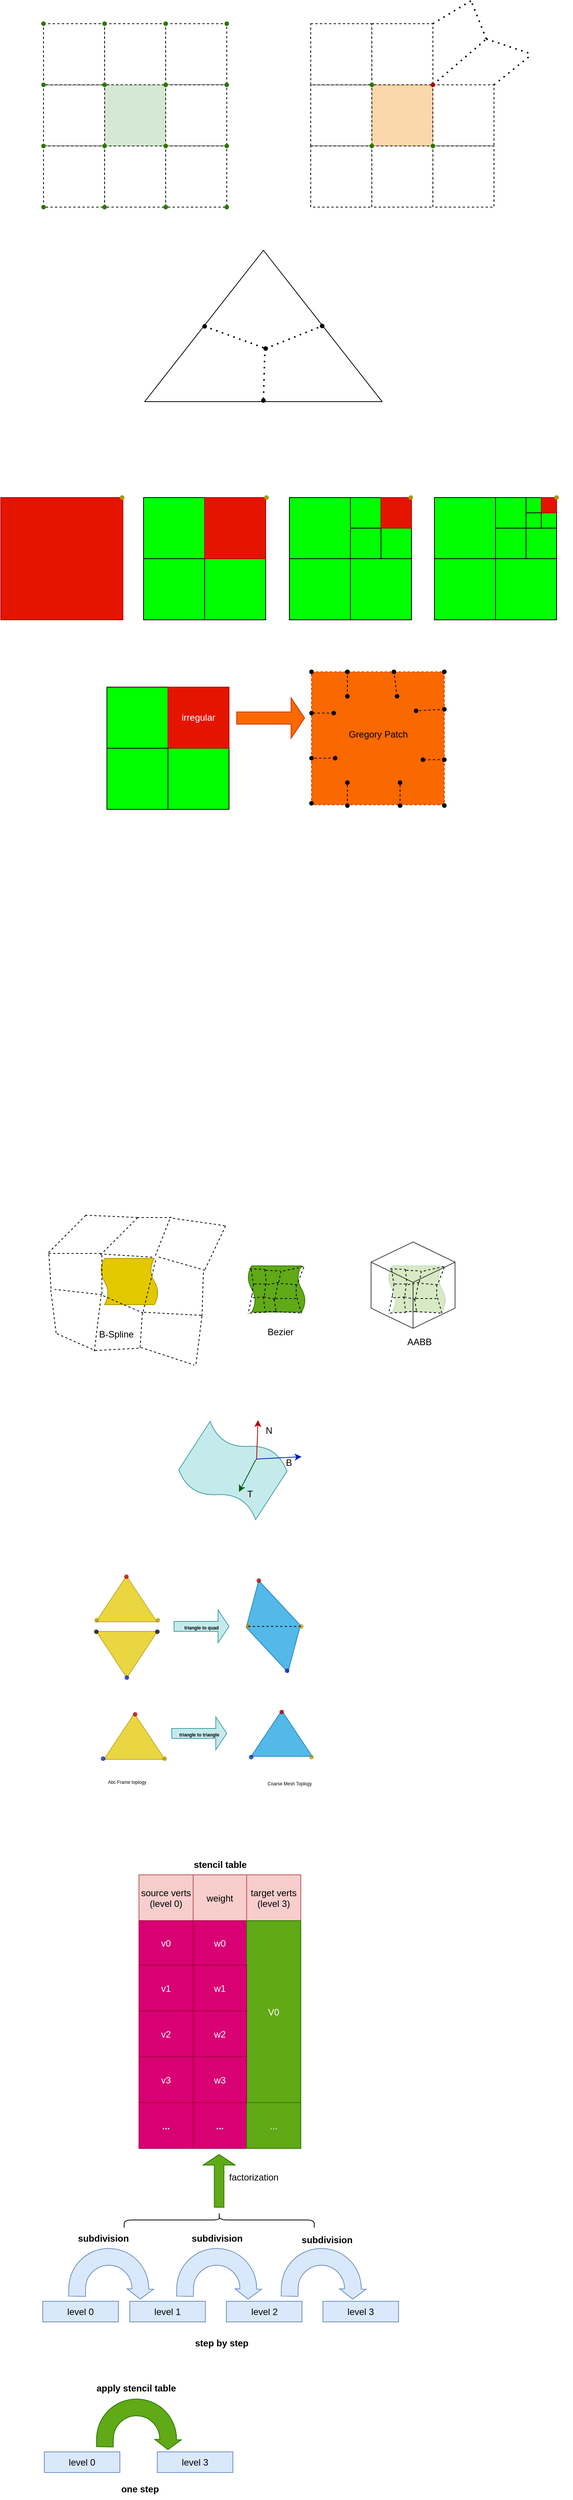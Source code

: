 <mxfile version="20.5.1" type="github">
  <diagram id="60bgIlNh2Vg72q0VYMYy" name="第 1 页">
    <mxGraphModel dx="1697" dy="853" grid="0" gridSize="10" guides="1" tooltips="1" connect="1" arrows="1" fold="1" page="1" pageScale="1" pageWidth="827" pageHeight="1169" background="none" math="0" shadow="0">
      <root>
        <mxCell id="0" />
        <mxCell id="1" parent="0" />
        <mxCell id="h0rkxNSzB1B67IDaAHmn-316" value="&lt;div style=&quot;text-align: left;&quot;&gt;&lt;br&gt;&lt;/div&gt;" style="shape=tape;whiteSpace=wrap;html=1;glass=0;fillColor=#60a917;rotation=-90;size=0.13;fontColor=#ffffff;strokeColor=#2D7600;" parent="1" vertex="1">
          <mxGeometry x="559" y="1668" width="60.5" height="75" as="geometry" />
        </mxCell>
        <mxCell id="h0rkxNSzB1B67IDaAHmn-238" value="&lt;div style=&quot;text-align: left;&quot;&gt;&lt;br&gt;&lt;/div&gt;" style="shape=tape;whiteSpace=wrap;html=1;glass=0;fillColor=#e3c800;rotation=-90;size=0.13;fontColor=#000000;strokeColor=#B09500;" parent="1" vertex="1">
          <mxGeometry x="182.25" y="1658.25" width="60.5" height="75" as="geometry" />
        </mxCell>
        <mxCell id="h0rkxNSzB1B67IDaAHmn-1" value="" style="whiteSpace=wrap;html=1;aspect=fixed;fillColor=#d5e8d4;strokeColor=#82b366;" parent="1" vertex="1">
          <mxGeometry x="180" y="130" width="80" height="80" as="geometry" />
        </mxCell>
        <mxCell id="h0rkxNSzB1B67IDaAHmn-2" value="" style="whiteSpace=wrap;html=1;aspect=fixed;dashed=1;" parent="1" vertex="1">
          <mxGeometry x="100" y="130" width="80" height="80" as="geometry" />
        </mxCell>
        <mxCell id="h0rkxNSzB1B67IDaAHmn-3" value="" style="whiteSpace=wrap;html=1;aspect=fixed;dashed=1;" parent="1" vertex="1">
          <mxGeometry x="100" y="50" width="80" height="80" as="geometry" />
        </mxCell>
        <mxCell id="h0rkxNSzB1B67IDaAHmn-4" value="" style="whiteSpace=wrap;html=1;aspect=fixed;dashed=1;" parent="1" vertex="1">
          <mxGeometry x="180" y="50" width="80" height="80" as="geometry" />
        </mxCell>
        <mxCell id="h0rkxNSzB1B67IDaAHmn-5" value="" style="whiteSpace=wrap;html=1;aspect=fixed;dashed=1;" parent="1" vertex="1">
          <mxGeometry x="260" y="50" width="80" height="80" as="geometry" />
        </mxCell>
        <mxCell id="h0rkxNSzB1B67IDaAHmn-6" value="" style="whiteSpace=wrap;html=1;aspect=fixed;dashed=1;" parent="1" vertex="1">
          <mxGeometry x="260" y="130" width="80" height="80" as="geometry" />
        </mxCell>
        <mxCell id="h0rkxNSzB1B67IDaAHmn-7" value="" style="whiteSpace=wrap;html=1;aspect=fixed;dashed=1;" parent="1" vertex="1">
          <mxGeometry x="100" y="210" width="80" height="80" as="geometry" />
        </mxCell>
        <mxCell id="h0rkxNSzB1B67IDaAHmn-8" value="" style="whiteSpace=wrap;html=1;aspect=fixed;dashed=1;" parent="1" vertex="1">
          <mxGeometry x="180" y="210" width="80" height="80" as="geometry" />
        </mxCell>
        <mxCell id="h0rkxNSzB1B67IDaAHmn-9" value="" style="whiteSpace=wrap;html=1;aspect=fixed;dashed=1;" parent="1" vertex="1">
          <mxGeometry x="260" y="210" width="80" height="80" as="geometry" />
        </mxCell>
        <mxCell id="h0rkxNSzB1B67IDaAHmn-11" value="" style="whiteSpace=wrap;html=1;aspect=fixed;fillColor=#fad7ac;strokeColor=#b46504;" parent="1" vertex="1">
          <mxGeometry x="530" y="130" width="80" height="80" as="geometry" />
        </mxCell>
        <mxCell id="h0rkxNSzB1B67IDaAHmn-12" value="" style="whiteSpace=wrap;html=1;aspect=fixed;dashed=1;" parent="1" vertex="1">
          <mxGeometry x="450" y="130" width="80" height="80" as="geometry" />
        </mxCell>
        <mxCell id="h0rkxNSzB1B67IDaAHmn-13" value="" style="whiteSpace=wrap;html=1;aspect=fixed;dashed=1;" parent="1" vertex="1">
          <mxGeometry x="450" y="50" width="80" height="80" as="geometry" />
        </mxCell>
        <mxCell id="h0rkxNSzB1B67IDaAHmn-14" value="" style="whiteSpace=wrap;html=1;aspect=fixed;dashed=1;" parent="1" vertex="1">
          <mxGeometry x="530" y="50" width="80" height="80" as="geometry" />
        </mxCell>
        <mxCell id="h0rkxNSzB1B67IDaAHmn-16" value="" style="whiteSpace=wrap;html=1;aspect=fixed;dashed=1;" parent="1" vertex="1">
          <mxGeometry x="610" y="130" width="80" height="80" as="geometry" />
        </mxCell>
        <mxCell id="h0rkxNSzB1B67IDaAHmn-17" value="" style="whiteSpace=wrap;html=1;aspect=fixed;dashed=1;" parent="1" vertex="1">
          <mxGeometry x="450" y="210" width="80" height="80" as="geometry" />
        </mxCell>
        <mxCell id="h0rkxNSzB1B67IDaAHmn-18" value="" style="whiteSpace=wrap;html=1;aspect=fixed;dashed=1;" parent="1" vertex="1">
          <mxGeometry x="530" y="210" width="80" height="80" as="geometry" />
        </mxCell>
        <mxCell id="h0rkxNSzB1B67IDaAHmn-19" value="" style="whiteSpace=wrap;html=1;aspect=fixed;dashed=1;" parent="1" vertex="1">
          <mxGeometry x="610" y="210" width="80" height="80" as="geometry" />
        </mxCell>
        <mxCell id="h0rkxNSzB1B67IDaAHmn-20" value="" style="endArrow=none;dashed=1;html=1;dashPattern=1 3;strokeWidth=2;rounded=0;exitX=1;exitY=0;exitDx=0;exitDy=0;" parent="1" source="h0rkxNSzB1B67IDaAHmn-14" edge="1">
          <mxGeometry width="50" height="50" relative="1" as="geometry">
            <mxPoint x="660" y="60" as="sourcePoint" />
            <mxPoint x="660" y="20" as="targetPoint" />
          </mxGeometry>
        </mxCell>
        <mxCell id="h0rkxNSzB1B67IDaAHmn-21" value="" style="endArrow=none;dashed=1;html=1;dashPattern=1 3;strokeWidth=2;rounded=0;" parent="1" edge="1">
          <mxGeometry width="50" height="50" relative="1" as="geometry">
            <mxPoint x="680" y="70" as="sourcePoint" />
            <mxPoint x="660" y="20" as="targetPoint" />
          </mxGeometry>
        </mxCell>
        <mxCell id="h0rkxNSzB1B67IDaAHmn-22" value="" style="endArrow=none;dashed=1;html=1;dashPattern=1 3;strokeWidth=2;rounded=0;exitX=0;exitY=0;exitDx=0;exitDy=0;" parent="1" source="h0rkxNSzB1B67IDaAHmn-16" edge="1">
          <mxGeometry width="50" height="50" relative="1" as="geometry">
            <mxPoint x="620.0" y="60" as="sourcePoint" />
            <mxPoint x="680" y="70" as="targetPoint" />
          </mxGeometry>
        </mxCell>
        <mxCell id="h0rkxNSzB1B67IDaAHmn-23" value="" style="endArrow=none;dashed=1;html=1;dashPattern=1 3;strokeWidth=2;rounded=0;" parent="1" edge="1">
          <mxGeometry width="50" height="50" relative="1" as="geometry">
            <mxPoint x="680" y="70" as="sourcePoint" />
            <mxPoint x="740" y="90" as="targetPoint" />
          </mxGeometry>
        </mxCell>
        <mxCell id="h0rkxNSzB1B67IDaAHmn-24" value="" style="endArrow=none;dashed=1;html=1;dashPattern=1 3;strokeWidth=2;rounded=0;exitX=1;exitY=0;exitDx=0;exitDy=0;" parent="1" source="h0rkxNSzB1B67IDaAHmn-16" edge="1">
          <mxGeometry width="50" height="50" relative="1" as="geometry">
            <mxPoint x="750" y="100" as="sourcePoint" />
            <mxPoint x="740" y="90" as="targetPoint" />
          </mxGeometry>
        </mxCell>
        <mxCell id="h0rkxNSzB1B67IDaAHmn-25" value="" style="shape=waypoint;sketch=0;fillStyle=solid;size=6;pointerEvents=1;points=[];fillColor=#60a917;resizable=0;rotatable=0;perimeter=centerPerimeter;snapToPoint=1;fontColor=#ffffff;strokeColor=#2D7600;" parent="1" vertex="1">
          <mxGeometry x="80" y="30" width="40" height="40" as="geometry" />
        </mxCell>
        <mxCell id="h0rkxNSzB1B67IDaAHmn-26" value="" style="shape=waypoint;sketch=0;fillStyle=solid;size=6;pointerEvents=1;points=[];fillColor=#60a917;resizable=0;rotatable=0;perimeter=centerPerimeter;snapToPoint=1;fontColor=#ffffff;strokeColor=#2D7600;" parent="1" vertex="1">
          <mxGeometry x="160" y="30" width="40" height="40" as="geometry" />
        </mxCell>
        <mxCell id="h0rkxNSzB1B67IDaAHmn-27" value="" style="shape=waypoint;sketch=0;fillStyle=solid;size=6;pointerEvents=1;points=[];fillColor=#60a917;resizable=0;rotatable=0;perimeter=centerPerimeter;snapToPoint=1;fontColor=#ffffff;strokeColor=#2D7600;" parent="1" vertex="1">
          <mxGeometry x="240" y="30" width="40" height="40" as="geometry" />
        </mxCell>
        <mxCell id="h0rkxNSzB1B67IDaAHmn-28" value="" style="shape=waypoint;sketch=0;fillStyle=solid;size=6;pointerEvents=1;points=[];fillColor=#60a917;resizable=0;rotatable=0;perimeter=centerPerimeter;snapToPoint=1;fontColor=#ffffff;strokeColor=#2D7600;" parent="1" vertex="1">
          <mxGeometry x="320" y="30" width="40" height="40" as="geometry" />
        </mxCell>
        <mxCell id="h0rkxNSzB1B67IDaAHmn-29" value="" style="shape=waypoint;sketch=0;fillStyle=solid;size=6;pointerEvents=1;points=[];fillColor=#60a917;resizable=0;rotatable=0;perimeter=centerPerimeter;snapToPoint=1;fontColor=#ffffff;strokeColor=#2D7600;" parent="1" vertex="1">
          <mxGeometry x="80" y="110" width="40" height="40" as="geometry" />
        </mxCell>
        <mxCell id="h0rkxNSzB1B67IDaAHmn-30" value="" style="shape=waypoint;sketch=0;fillStyle=solid;size=6;pointerEvents=1;points=[];fillColor=#60a917;resizable=0;rotatable=0;perimeter=centerPerimeter;snapToPoint=1;fontColor=#ffffff;strokeColor=#2D7600;" parent="1" vertex="1">
          <mxGeometry x="160" y="110" width="40" height="40" as="geometry" />
        </mxCell>
        <mxCell id="h0rkxNSzB1B67IDaAHmn-31" value="" style="shape=waypoint;sketch=0;fillStyle=solid;size=6;pointerEvents=1;points=[];fillColor=#60a917;resizable=0;rotatable=0;perimeter=centerPerimeter;snapToPoint=1;fontColor=#ffffff;strokeColor=#2D7600;" parent="1" vertex="1">
          <mxGeometry x="240" y="110" width="40" height="40" as="geometry" />
        </mxCell>
        <mxCell id="h0rkxNSzB1B67IDaAHmn-32" value="" style="shape=waypoint;sketch=0;fillStyle=solid;size=6;pointerEvents=1;points=[];fillColor=#60a917;resizable=0;rotatable=0;perimeter=centerPerimeter;snapToPoint=1;fontColor=#ffffff;strokeColor=#2D7600;" parent="1" vertex="1">
          <mxGeometry x="320" y="110" width="40" height="40" as="geometry" />
        </mxCell>
        <mxCell id="h0rkxNSzB1B67IDaAHmn-33" value="" style="shape=waypoint;sketch=0;fillStyle=solid;size=6;pointerEvents=1;points=[];fillColor=#60a917;resizable=0;rotatable=0;perimeter=centerPerimeter;snapToPoint=1;fontColor=#ffffff;strokeColor=#2D7600;" parent="1" vertex="1">
          <mxGeometry x="80" y="190" width="40" height="40" as="geometry" />
        </mxCell>
        <mxCell id="h0rkxNSzB1B67IDaAHmn-34" value="" style="shape=waypoint;sketch=0;fillStyle=solid;size=6;pointerEvents=1;points=[];fillColor=#60a917;resizable=0;rotatable=0;perimeter=centerPerimeter;snapToPoint=1;fontColor=#ffffff;strokeColor=#2D7600;" parent="1" vertex="1">
          <mxGeometry x="160" y="190" width="40" height="40" as="geometry" />
        </mxCell>
        <mxCell id="h0rkxNSzB1B67IDaAHmn-35" value="" style="shape=waypoint;sketch=0;fillStyle=solid;size=6;pointerEvents=1;points=[];fillColor=#60a917;resizable=0;rotatable=0;perimeter=centerPerimeter;snapToPoint=1;fontColor=#ffffff;strokeColor=#2D7600;" parent="1" vertex="1">
          <mxGeometry x="240" y="190" width="40" height="40" as="geometry" />
        </mxCell>
        <mxCell id="h0rkxNSzB1B67IDaAHmn-36" value="" style="shape=waypoint;sketch=0;fillStyle=solid;size=6;pointerEvents=1;points=[];fillColor=#60a917;resizable=0;rotatable=0;perimeter=centerPerimeter;snapToPoint=1;fontColor=#ffffff;strokeColor=#2D7600;" parent="1" vertex="1">
          <mxGeometry x="320" y="190" width="40" height="40" as="geometry" />
        </mxCell>
        <mxCell id="h0rkxNSzB1B67IDaAHmn-37" value="" style="shape=waypoint;sketch=0;fillStyle=solid;size=6;pointerEvents=1;points=[];fillColor=#60a917;resizable=0;rotatable=0;perimeter=centerPerimeter;snapToPoint=1;fontColor=#ffffff;strokeColor=#2D7600;" parent="1" vertex="1">
          <mxGeometry x="80" y="270" width="40" height="40" as="geometry" />
        </mxCell>
        <mxCell id="h0rkxNSzB1B67IDaAHmn-38" value="" style="shape=waypoint;sketch=0;fillStyle=solid;size=6;pointerEvents=1;points=[];fillColor=#60a917;resizable=0;rotatable=0;perimeter=centerPerimeter;snapToPoint=1;fontColor=#ffffff;strokeColor=#2D7600;" parent="1" vertex="1">
          <mxGeometry x="160" y="270" width="40" height="40" as="geometry" />
        </mxCell>
        <mxCell id="h0rkxNSzB1B67IDaAHmn-39" value="" style="shape=waypoint;sketch=0;fillStyle=solid;size=6;pointerEvents=1;points=[];fillColor=#60a917;resizable=0;rotatable=0;perimeter=centerPerimeter;snapToPoint=1;fontColor=#ffffff;strokeColor=#2D7600;" parent="1" vertex="1">
          <mxGeometry x="240" y="270" width="40" height="40" as="geometry" />
        </mxCell>
        <mxCell id="h0rkxNSzB1B67IDaAHmn-40" value="" style="shape=waypoint;sketch=0;fillStyle=solid;size=6;pointerEvents=1;points=[];fillColor=#60a917;resizable=0;rotatable=0;perimeter=centerPerimeter;snapToPoint=1;fontColor=#ffffff;strokeColor=#2D7600;" parent="1" vertex="1">
          <mxGeometry x="320" y="270" width="40" height="40" as="geometry" />
        </mxCell>
        <mxCell id="h0rkxNSzB1B67IDaAHmn-41" value="" style="shape=waypoint;sketch=0;fillStyle=solid;size=6;pointerEvents=1;points=[];fillColor=#60a917;resizable=0;rotatable=0;perimeter=centerPerimeter;snapToPoint=1;fontColor=#ffffff;strokeColor=#2D7600;" parent="1" vertex="1">
          <mxGeometry x="510" y="110" width="40" height="40" as="geometry" />
        </mxCell>
        <mxCell id="h0rkxNSzB1B67IDaAHmn-42" value="" style="shape=waypoint;sketch=0;fillStyle=solid;size=6;pointerEvents=1;points=[];fillColor=#e51400;resizable=0;rotatable=0;perimeter=centerPerimeter;snapToPoint=1;fontColor=#ffffff;strokeColor=#B20000;" parent="1" vertex="1">
          <mxGeometry x="590" y="110" width="40" height="40" as="geometry" />
        </mxCell>
        <mxCell id="h0rkxNSzB1B67IDaAHmn-43" value="" style="shape=waypoint;sketch=0;fillStyle=solid;size=6;pointerEvents=1;points=[];fillColor=#60a917;resizable=0;rotatable=0;perimeter=centerPerimeter;snapToPoint=1;fontColor=#ffffff;strokeColor=#2D7600;" parent="1" vertex="1">
          <mxGeometry x="510" y="190" width="40" height="40" as="geometry" />
        </mxCell>
        <mxCell id="h0rkxNSzB1B67IDaAHmn-44" value="" style="shape=waypoint;sketch=0;fillStyle=solid;size=6;pointerEvents=1;points=[];fillColor=#60a917;resizable=0;rotatable=0;perimeter=centerPerimeter;snapToPoint=1;fontColor=#ffffff;strokeColor=#2D7600;" parent="1" vertex="1">
          <mxGeometry x="590" y="190" width="40" height="40" as="geometry" />
        </mxCell>
        <mxCell id="h0rkxNSzB1B67IDaAHmn-45" value="" style="triangle;whiteSpace=wrap;html=1;rotation=-90;" parent="1" vertex="1">
          <mxGeometry x="289" y="290" width="198" height="311" as="geometry" />
        </mxCell>
        <mxCell id="h0rkxNSzB1B67IDaAHmn-46" value="" style="shape=waypoint;sketch=0;fillStyle=solid;size=6;pointerEvents=1;points=[];fillColor=none;resizable=0;rotatable=0;perimeter=centerPerimeter;snapToPoint=1;" parent="1" vertex="1">
          <mxGeometry x="291" y="426" width="40" height="40" as="geometry" />
        </mxCell>
        <mxCell id="h0rkxNSzB1B67IDaAHmn-47" value="" style="shape=waypoint;sketch=0;fillStyle=solid;size=6;pointerEvents=1;points=[];fillColor=none;resizable=0;rotatable=0;perimeter=centerPerimeter;snapToPoint=1;" parent="1" vertex="1">
          <mxGeometry x="445" y="425.5" width="40" height="40" as="geometry" />
        </mxCell>
        <mxCell id="h0rkxNSzB1B67IDaAHmn-49" value="" style="shape=waypoint;sketch=0;fillStyle=solid;size=6;pointerEvents=1;points=[];fillColor=none;resizable=0;rotatable=0;perimeter=centerPerimeter;snapToPoint=1;" parent="1" vertex="1">
          <mxGeometry x="371" y="455" width="40" height="40" as="geometry" />
        </mxCell>
        <mxCell id="h0rkxNSzB1B67IDaAHmn-50" value="" style="endArrow=none;dashed=1;html=1;dashPattern=1 3;strokeWidth=2;rounded=0;" parent="1" source="h0rkxNSzB1B67IDaAHmn-46" target="h0rkxNSzB1B67IDaAHmn-49" edge="1">
          <mxGeometry width="50" height="50" relative="1" as="geometry">
            <mxPoint x="220" y="463" as="sourcePoint" />
            <mxPoint x="270" y="413" as="targetPoint" />
          </mxGeometry>
        </mxCell>
        <mxCell id="h0rkxNSzB1B67IDaAHmn-52" value="" style="endArrow=none;dashed=1;html=1;dashPattern=1 3;strokeWidth=2;rounded=0;entryX=0.467;entryY=0.618;entryDx=0;entryDy=0;entryPerimeter=0;exitX=0.495;exitY=0.369;exitDx=0;exitDy=0;exitPerimeter=0;" parent="1" source="h0rkxNSzB1B67IDaAHmn-49" target="h0rkxNSzB1B67IDaAHmn-47" edge="1">
          <mxGeometry width="50" height="50" relative="1" as="geometry">
            <mxPoint x="321" y="456" as="sourcePoint" />
            <mxPoint x="401.0" y="485" as="targetPoint" />
          </mxGeometry>
        </mxCell>
        <mxCell id="h0rkxNSzB1B67IDaAHmn-53" value="" style="endArrow=none;dashed=1;html=1;dashPattern=1 3;strokeWidth=2;rounded=0;startArrow=none;" parent="1" source="h0rkxNSzB1B67IDaAHmn-48" edge="1">
          <mxGeometry width="50" height="50" relative="1" as="geometry">
            <mxPoint x="390" y="475" as="sourcePoint" />
            <mxPoint x="388" y="545" as="targetPoint" />
          </mxGeometry>
        </mxCell>
        <mxCell id="h0rkxNSzB1B67IDaAHmn-54" value="" style="whiteSpace=wrap;html=1;aspect=fixed;fillColor=#00FF00;" parent="1" vertex="1">
          <mxGeometry x="422" y="670" width="80" height="80" as="geometry" />
        </mxCell>
        <mxCell id="h0rkxNSzB1B67IDaAHmn-55" value="" style="whiteSpace=wrap;html=1;aspect=fixed;fillColor=#00FF00;" parent="1" vertex="1">
          <mxGeometry x="502" y="670" width="40" height="40" as="geometry" />
        </mxCell>
        <mxCell id="h0rkxNSzB1B67IDaAHmn-56" value="" style="whiteSpace=wrap;html=1;aspect=fixed;fillColor=#00FF00;" parent="1" vertex="1">
          <mxGeometry x="422" y="750" width="80" height="80" as="geometry" />
        </mxCell>
        <mxCell id="h0rkxNSzB1B67IDaAHmn-57" value="" style="whiteSpace=wrap;html=1;aspect=fixed;fillColor=#00FF00;" parent="1" vertex="1">
          <mxGeometry x="502" y="750" width="80" height="80" as="geometry" />
        </mxCell>
        <mxCell id="h0rkxNSzB1B67IDaAHmn-58" value="" style="whiteSpace=wrap;html=1;aspect=fixed;fillColor=#00FF00;" parent="1" vertex="1">
          <mxGeometry x="502" y="710" width="40" height="40" as="geometry" />
        </mxCell>
        <mxCell id="h0rkxNSzB1B67IDaAHmn-59" value="" style="whiteSpace=wrap;html=1;aspect=fixed;fillColor=#00FF00;" parent="1" vertex="1">
          <mxGeometry x="542" y="710" width="40" height="40" as="geometry" />
        </mxCell>
        <mxCell id="h0rkxNSzB1B67IDaAHmn-60" value="" style="whiteSpace=wrap;html=1;aspect=fixed;fillColor=#e51400;fontColor=#ffffff;strokeColor=#B20000;" parent="1" vertex="1">
          <mxGeometry x="542" y="670" width="40" height="40" as="geometry" />
        </mxCell>
        <mxCell id="h0rkxNSzB1B67IDaAHmn-61" value="" style="whiteSpace=wrap;html=1;aspect=fixed;fillColor=#00FF00;" parent="1" vertex="1">
          <mxGeometry x="231" y="670" width="80" height="80" as="geometry" />
        </mxCell>
        <mxCell id="h0rkxNSzB1B67IDaAHmn-63" value="" style="whiteSpace=wrap;html=1;aspect=fixed;fillColor=#00FF00;" parent="1" vertex="1">
          <mxGeometry x="231" y="750" width="80" height="80" as="geometry" />
        </mxCell>
        <mxCell id="h0rkxNSzB1B67IDaAHmn-64" value="" style="whiteSpace=wrap;html=1;aspect=fixed;fillColor=#00FF00;" parent="1" vertex="1">
          <mxGeometry x="311" y="750" width="80" height="80" as="geometry" />
        </mxCell>
        <mxCell id="h0rkxNSzB1B67IDaAHmn-68" value="" style="whiteSpace=wrap;html=1;aspect=fixed;fillColor=#e51400;fontColor=#ffffff;strokeColor=#B20000;" parent="1" vertex="1">
          <mxGeometry x="311" y="670" width="80" height="80" as="geometry" />
        </mxCell>
        <mxCell id="h0rkxNSzB1B67IDaAHmn-69" value="" style="whiteSpace=wrap;html=1;aspect=fixed;fillColor=#00FF00;" parent="1" vertex="1">
          <mxGeometry x="612" y="670" width="80" height="80" as="geometry" />
        </mxCell>
        <mxCell id="h0rkxNSzB1B67IDaAHmn-70" value="" style="whiteSpace=wrap;html=1;aspect=fixed;fillColor=#00FF00;" parent="1" vertex="1">
          <mxGeometry x="692" y="670" width="40" height="40" as="geometry" />
        </mxCell>
        <mxCell id="h0rkxNSzB1B67IDaAHmn-71" value="" style="whiteSpace=wrap;html=1;aspect=fixed;fillColor=#00FF00;" parent="1" vertex="1">
          <mxGeometry x="612" y="750" width="80" height="80" as="geometry" />
        </mxCell>
        <mxCell id="h0rkxNSzB1B67IDaAHmn-72" value="" style="whiteSpace=wrap;html=1;aspect=fixed;fillColor=#00FF00;" parent="1" vertex="1">
          <mxGeometry x="692" y="750" width="80" height="80" as="geometry" />
        </mxCell>
        <mxCell id="h0rkxNSzB1B67IDaAHmn-73" value="" style="whiteSpace=wrap;html=1;aspect=fixed;fillColor=#00FF00;" parent="1" vertex="1">
          <mxGeometry x="692" y="710" width="40" height="40" as="geometry" />
        </mxCell>
        <mxCell id="h0rkxNSzB1B67IDaAHmn-74" value="" style="whiteSpace=wrap;html=1;aspect=fixed;fillColor=#00FF00;" parent="1" vertex="1">
          <mxGeometry x="732" y="710" width="40" height="40" as="geometry" />
        </mxCell>
        <mxCell id="h0rkxNSzB1B67IDaAHmn-77" value="" style="whiteSpace=wrap;html=1;aspect=fixed;fillColor=#00FF00;" parent="1" vertex="1">
          <mxGeometry x="732" y="670" width="20" height="20" as="geometry" />
        </mxCell>
        <mxCell id="h0rkxNSzB1B67IDaAHmn-78" value="" style="whiteSpace=wrap;html=1;aspect=fixed;fillColor=#00FF00;" parent="1" vertex="1">
          <mxGeometry x="732" y="690" width="20" height="20" as="geometry" />
        </mxCell>
        <mxCell id="h0rkxNSzB1B67IDaAHmn-79" value="" style="whiteSpace=wrap;html=1;aspect=fixed;fillColor=#00FF00;" parent="1" vertex="1">
          <mxGeometry x="752" y="690" width="20" height="20" as="geometry" />
        </mxCell>
        <mxCell id="h0rkxNSzB1B67IDaAHmn-80" value="" style="whiteSpace=wrap;html=1;aspect=fixed;fillColor=#e51400;fontColor=#ffffff;strokeColor=#B20000;" parent="1" vertex="1">
          <mxGeometry x="752" y="670" width="20" height="20" as="geometry" />
        </mxCell>
        <mxCell id="h0rkxNSzB1B67IDaAHmn-81" value="" style="shape=waypoint;sketch=0;fillStyle=solid;size=6;pointerEvents=1;points=[];fillColor=#e3c800;resizable=0;rotatable=0;perimeter=centerPerimeter;snapToPoint=1;fontColor=#000000;strokeColor=#B09500;" parent="1" vertex="1">
          <mxGeometry x="372" y="650" width="40" height="40" as="geometry" />
        </mxCell>
        <mxCell id="h0rkxNSzB1B67IDaAHmn-84" value="" style="shape=waypoint;sketch=0;fillStyle=solid;size=6;pointerEvents=1;points=[];fillColor=#e3c800;resizable=0;rotatable=0;perimeter=centerPerimeter;snapToPoint=1;fontColor=#000000;strokeColor=#B09500;" parent="1" vertex="1">
          <mxGeometry x="561" y="650" width="40" height="40" as="geometry" />
        </mxCell>
        <mxCell id="h0rkxNSzB1B67IDaAHmn-85" value="" style="shape=waypoint;sketch=0;fillStyle=solid;size=6;pointerEvents=1;points=[];fillColor=#e3c800;resizable=0;rotatable=0;perimeter=centerPerimeter;snapToPoint=1;fontColor=#000000;strokeColor=#B09500;" parent="1" vertex="1">
          <mxGeometry x="752" y="650" width="40" height="40" as="geometry" />
        </mxCell>
        <mxCell id="h0rkxNSzB1B67IDaAHmn-89" value="" style="whiteSpace=wrap;html=1;aspect=fixed;fillColor=#e51400;fontColor=#ffffff;strokeColor=#B20000;" parent="1" vertex="1">
          <mxGeometry x="44" y="670" width="160" height="160" as="geometry" />
        </mxCell>
        <mxCell id="h0rkxNSzB1B67IDaAHmn-90" value="" style="shape=waypoint;sketch=0;fillStyle=solid;size=6;pointerEvents=1;points=[];fillColor=#e3c800;resizable=0;rotatable=0;perimeter=centerPerimeter;snapToPoint=1;fontColor=#000000;strokeColor=#B09500;" parent="1" vertex="1">
          <mxGeometry x="183" y="650" width="40" height="40" as="geometry" />
        </mxCell>
        <mxCell id="h0rkxNSzB1B67IDaAHmn-48" value="" style="shape=waypoint;sketch=0;fillStyle=solid;size=6;pointerEvents=1;points=[];fillColor=none;resizable=0;rotatable=0;perimeter=centerPerimeter;snapToPoint=1;" parent="1" vertex="1">
          <mxGeometry x="368" y="523" width="40" height="40" as="geometry" />
        </mxCell>
        <mxCell id="h0rkxNSzB1B67IDaAHmn-91" value="" style="endArrow=none;dashed=1;html=1;dashPattern=1 3;strokeWidth=2;rounded=0;" parent="1" target="h0rkxNSzB1B67IDaAHmn-48" edge="1">
          <mxGeometry width="50" height="50" relative="1" as="geometry">
            <mxPoint x="390" y="475" as="sourcePoint" />
            <mxPoint x="388" y="545" as="targetPoint" />
          </mxGeometry>
        </mxCell>
        <mxCell id="h0rkxNSzB1B67IDaAHmn-92" value="" style="whiteSpace=wrap;html=1;aspect=fixed;fillColor=#fa6800;dashed=1;fontColor=#000000;strokeColor=#C73500;" parent="1" vertex="1">
          <mxGeometry x="451" y="898" width="174" height="174" as="geometry" />
        </mxCell>
        <mxCell id="h0rkxNSzB1B67IDaAHmn-93" value="" style="shape=waypoint;sketch=0;fillStyle=solid;size=6;pointerEvents=1;points=[];fillColor=none;resizable=0;rotatable=0;perimeter=centerPerimeter;snapToPoint=1;" parent="1" vertex="1">
          <mxGeometry x="431" y="878" width="40" height="40" as="geometry" />
        </mxCell>
        <mxCell id="h0rkxNSzB1B67IDaAHmn-95" value="" style="shape=waypoint;sketch=0;fillStyle=solid;size=6;pointerEvents=1;points=[];fillColor=none;resizable=0;rotatable=0;perimeter=centerPerimeter;snapToPoint=1;" parent="1" vertex="1">
          <mxGeometry x="478" y="878" width="40" height="40" as="geometry" />
        </mxCell>
        <mxCell id="h0rkxNSzB1B67IDaAHmn-96" value="" style="shape=waypoint;sketch=0;fillStyle=solid;size=6;pointerEvents=1;points=[];fillColor=none;resizable=0;rotatable=0;perimeter=centerPerimeter;snapToPoint=1;" parent="1" vertex="1">
          <mxGeometry x="539" y="878" width="40" height="40" as="geometry" />
        </mxCell>
        <mxCell id="h0rkxNSzB1B67IDaAHmn-97" value="" style="shape=waypoint;sketch=0;fillStyle=solid;size=6;pointerEvents=1;points=[];fillColor=none;resizable=0;rotatable=0;perimeter=centerPerimeter;snapToPoint=1;" parent="1" vertex="1">
          <mxGeometry x="605" y="878" width="40" height="40" as="geometry" />
        </mxCell>
        <mxCell id="h0rkxNSzB1B67IDaAHmn-98" value="" style="shape=waypoint;sketch=0;fillStyle=solid;size=6;pointerEvents=1;points=[];fillColor=none;resizable=0;rotatable=0;perimeter=centerPerimeter;snapToPoint=1;" parent="1" vertex="1">
          <mxGeometry x="431" y="932" width="40" height="40" as="geometry" />
        </mxCell>
        <mxCell id="h0rkxNSzB1B67IDaAHmn-99" value="" style="shape=waypoint;sketch=0;fillStyle=solid;size=6;pointerEvents=1;points=[];fillColor=none;resizable=0;rotatable=0;perimeter=centerPerimeter;snapToPoint=1;" parent="1" vertex="1">
          <mxGeometry x="431" y="991" width="40" height="40" as="geometry" />
        </mxCell>
        <mxCell id="h0rkxNSzB1B67IDaAHmn-100" value="" style="shape=waypoint;sketch=0;fillStyle=solid;size=6;pointerEvents=1;points=[];fillColor=none;resizable=0;rotatable=0;perimeter=centerPerimeter;snapToPoint=1;" parent="1" vertex="1">
          <mxGeometry x="431" y="1050" width="40" height="40" as="geometry" />
        </mxCell>
        <mxCell id="h0rkxNSzB1B67IDaAHmn-101" value="" style="shape=waypoint;sketch=0;fillStyle=solid;size=6;pointerEvents=1;points=[];fillColor=none;resizable=0;rotatable=0;perimeter=centerPerimeter;snapToPoint=1;" parent="1" vertex="1">
          <mxGeometry x="478" y="1053" width="40" height="40" as="geometry" />
        </mxCell>
        <mxCell id="h0rkxNSzB1B67IDaAHmn-102" value="" style="shape=waypoint;sketch=0;fillStyle=solid;size=6;pointerEvents=1;points=[];fillColor=none;resizable=0;rotatable=0;perimeter=centerPerimeter;snapToPoint=1;" parent="1" vertex="1">
          <mxGeometry x="547" y="1053" width="40" height="40" as="geometry" />
        </mxCell>
        <mxCell id="h0rkxNSzB1B67IDaAHmn-103" value="" style="shape=waypoint;sketch=0;fillStyle=solid;size=6;pointerEvents=1;points=[];fillColor=none;resizable=0;rotatable=0;perimeter=centerPerimeter;snapToPoint=1;" parent="1" vertex="1">
          <mxGeometry x="605" y="1053" width="40" height="40" as="geometry" />
        </mxCell>
        <mxCell id="h0rkxNSzB1B67IDaAHmn-104" value="" style="shape=waypoint;sketch=0;fillStyle=solid;size=6;pointerEvents=1;points=[];fillColor=none;resizable=0;rotatable=0;perimeter=centerPerimeter;snapToPoint=1;" parent="1" vertex="1">
          <mxGeometry x="605" y="927" width="40" height="40" as="geometry" />
        </mxCell>
        <mxCell id="h0rkxNSzB1B67IDaAHmn-105" value="" style="shape=waypoint;sketch=0;fillStyle=solid;size=6;pointerEvents=1;points=[];fillColor=none;resizable=0;rotatable=0;perimeter=centerPerimeter;snapToPoint=1;" parent="1" vertex="1">
          <mxGeometry x="605" y="993" width="40" height="40" as="geometry" />
        </mxCell>
        <mxCell id="h0rkxNSzB1B67IDaAHmn-106" value="" style="shape=waypoint;sketch=0;fillStyle=solid;size=6;pointerEvents=1;points=[];fillColor=none;resizable=0;rotatable=0;perimeter=centerPerimeter;snapToPoint=1;" parent="1" vertex="1">
          <mxGeometry x="478" y="910" width="40" height="40" as="geometry" />
        </mxCell>
        <mxCell id="h0rkxNSzB1B67IDaAHmn-107" value="" style="shape=waypoint;sketch=0;fillStyle=solid;size=6;pointerEvents=1;points=[];fillColor=none;resizable=0;rotatable=0;perimeter=centerPerimeter;snapToPoint=1;" parent="1" vertex="1">
          <mxGeometry x="460" y="932" width="40" height="40" as="geometry" />
        </mxCell>
        <mxCell id="h0rkxNSzB1B67IDaAHmn-108" value="" style="shape=waypoint;sketch=0;fillStyle=solid;size=6;pointerEvents=1;points=[];fillColor=none;resizable=0;rotatable=0;perimeter=centerPerimeter;snapToPoint=1;" parent="1" vertex="1">
          <mxGeometry x="462" y="991" width="40" height="40" as="geometry" />
        </mxCell>
        <mxCell id="h0rkxNSzB1B67IDaAHmn-109" value="" style="shape=waypoint;sketch=0;fillStyle=solid;size=6;pointerEvents=1;points=[];fillColor=none;resizable=0;rotatable=0;perimeter=centerPerimeter;snapToPoint=1;" parent="1" vertex="1">
          <mxGeometry x="478" y="1023" width="40" height="40" as="geometry" />
        </mxCell>
        <mxCell id="h0rkxNSzB1B67IDaAHmn-110" value="" style="shape=waypoint;sketch=0;fillStyle=solid;size=6;pointerEvents=1;points=[];fillColor=none;resizable=0;rotatable=0;perimeter=centerPerimeter;snapToPoint=1;" parent="1" vertex="1">
          <mxGeometry x="543" y="910" width="40" height="40" as="geometry" />
        </mxCell>
        <mxCell id="h0rkxNSzB1B67IDaAHmn-111" value="" style="shape=waypoint;sketch=0;fillStyle=solid;size=6;pointerEvents=1;points=[];fillColor=none;resizable=0;rotatable=0;perimeter=centerPerimeter;snapToPoint=1;" parent="1" vertex="1">
          <mxGeometry x="568" y="929" width="40" height="40" as="geometry" />
        </mxCell>
        <mxCell id="h0rkxNSzB1B67IDaAHmn-112" value="" style="shape=waypoint;sketch=0;fillStyle=solid;size=6;pointerEvents=1;points=[];fillColor=none;resizable=0;rotatable=0;perimeter=centerPerimeter;snapToPoint=1;" parent="1" vertex="1">
          <mxGeometry x="577" y="993" width="40" height="40" as="geometry" />
        </mxCell>
        <mxCell id="h0rkxNSzB1B67IDaAHmn-113" value="" style="shape=waypoint;sketch=0;fillStyle=solid;size=6;pointerEvents=1;points=[];fillColor=none;resizable=0;rotatable=0;perimeter=centerPerimeter;snapToPoint=1;" parent="1" vertex="1">
          <mxGeometry x="547" y="1023" width="40" height="40" as="geometry" />
        </mxCell>
        <mxCell id="h0rkxNSzB1B67IDaAHmn-114" value="" style="endArrow=none;dashed=1;html=1;rounded=0;exitX=0.577;exitY=0.408;exitDx=0;exitDy=0;exitPerimeter=0;" parent="1" source="h0rkxNSzB1B67IDaAHmn-106" target="h0rkxNSzB1B67IDaAHmn-95" edge="1">
          <mxGeometry width="50" height="50" relative="1" as="geometry">
            <mxPoint x="367" y="943" as="sourcePoint" />
            <mxPoint x="417" y="893" as="targetPoint" />
          </mxGeometry>
        </mxCell>
        <mxCell id="h0rkxNSzB1B67IDaAHmn-116" value="" style="endArrow=none;dashed=1;html=1;rounded=0;exitX=0.43;exitY=0.526;exitDx=0;exitDy=0;exitPerimeter=0;" parent="1" source="h0rkxNSzB1B67IDaAHmn-110" target="h0rkxNSzB1B67IDaAHmn-96" edge="1">
          <mxGeometry width="50" height="50" relative="1" as="geometry">
            <mxPoint x="508" y="940" as="sourcePoint" />
            <mxPoint x="508" y="908" as="targetPoint" />
          </mxGeometry>
        </mxCell>
        <mxCell id="h0rkxNSzB1B67IDaAHmn-117" value="" style="endArrow=none;dashed=1;html=1;rounded=0;entryX=0.521;entryY=0.577;entryDx=0;entryDy=0;entryPerimeter=0;" parent="1" source="h0rkxNSzB1B67IDaAHmn-107" target="h0rkxNSzB1B67IDaAHmn-98" edge="1">
          <mxGeometry width="50" height="50" relative="1" as="geometry">
            <mxPoint x="518" y="950" as="sourcePoint" />
            <mxPoint x="518" y="918" as="targetPoint" />
          </mxGeometry>
        </mxCell>
        <mxCell id="h0rkxNSzB1B67IDaAHmn-118" value="" style="endArrow=none;dashed=1;html=1;rounded=0;" parent="1" source="h0rkxNSzB1B67IDaAHmn-104" target="h0rkxNSzB1B67IDaAHmn-111" edge="1">
          <mxGeometry width="50" height="50" relative="1" as="geometry">
            <mxPoint x="528" y="960" as="sourcePoint" />
            <mxPoint x="528" y="928" as="targetPoint" />
          </mxGeometry>
        </mxCell>
        <mxCell id="h0rkxNSzB1B67IDaAHmn-119" value="" style="endArrow=none;dashed=1;html=1;rounded=0;exitX=0.524;exitY=0.432;exitDx=0;exitDy=0;exitPerimeter=0;" parent="1" source="h0rkxNSzB1B67IDaAHmn-108" target="h0rkxNSzB1B67IDaAHmn-99" edge="1">
          <mxGeometry width="50" height="50" relative="1" as="geometry">
            <mxPoint x="538" y="970" as="sourcePoint" />
            <mxPoint x="538" y="938" as="targetPoint" />
          </mxGeometry>
        </mxCell>
        <mxCell id="h0rkxNSzB1B67IDaAHmn-120" value="" style="endArrow=none;dashed=1;html=1;rounded=0;exitX=0.595;exitY=0.481;exitDx=0;exitDy=0;exitPerimeter=0;entryX=0.575;entryY=0.609;entryDx=0;entryDy=0;entryPerimeter=0;" parent="1" source="h0rkxNSzB1B67IDaAHmn-105" target="h0rkxNSzB1B67IDaAHmn-112" edge="1">
          <mxGeometry width="50" height="50" relative="1" as="geometry">
            <mxPoint x="548" y="980" as="sourcePoint" />
            <mxPoint x="548" y="948" as="targetPoint" />
          </mxGeometry>
        </mxCell>
        <mxCell id="h0rkxNSzB1B67IDaAHmn-121" value="" style="endArrow=none;dashed=1;html=1;rounded=0;exitX=0.596;exitY=0.528;exitDx=0;exitDy=0;exitPerimeter=0;" parent="1" source="h0rkxNSzB1B67IDaAHmn-102" target="h0rkxNSzB1B67IDaAHmn-113" edge="1">
          <mxGeometry width="50" height="50" relative="1" as="geometry">
            <mxPoint x="558" y="990" as="sourcePoint" />
            <mxPoint x="558" y="958" as="targetPoint" />
          </mxGeometry>
        </mxCell>
        <mxCell id="h0rkxNSzB1B67IDaAHmn-122" value="" style="endArrow=none;dashed=1;html=1;rounded=0;exitX=0.587;exitY=0.449;exitDx=0;exitDy=0;exitPerimeter=0;entryX=0.568;entryY=0.391;entryDx=0;entryDy=0;entryPerimeter=0;" parent="1" source="h0rkxNSzB1B67IDaAHmn-101" target="h0rkxNSzB1B67IDaAHmn-109" edge="1">
          <mxGeometry width="50" height="50" relative="1" as="geometry">
            <mxPoint x="568" y="1000" as="sourcePoint" />
            <mxPoint x="568" y="968" as="targetPoint" />
          </mxGeometry>
        </mxCell>
        <mxCell id="h0rkxNSzB1B67IDaAHmn-135" value="Gregory Patch" style="text;html=1;align=center;verticalAlign=middle;resizable=0;points=[];autosize=1;strokeColor=none;fillColor=none;" parent="1" vertex="1">
          <mxGeometry x="490.5" y="967" width="95" height="26" as="geometry" />
        </mxCell>
        <mxCell id="h0rkxNSzB1B67IDaAHmn-136" value="" style="whiteSpace=wrap;html=1;aspect=fixed;fillColor=#00FF00;" parent="1" vertex="1">
          <mxGeometry x="183" y="918" width="80" height="80" as="geometry" />
        </mxCell>
        <mxCell id="h0rkxNSzB1B67IDaAHmn-137" value="" style="whiteSpace=wrap;html=1;aspect=fixed;fillColor=#00FF00;" parent="1" vertex="1">
          <mxGeometry x="183" y="998" width="80" height="80" as="geometry" />
        </mxCell>
        <mxCell id="h0rkxNSzB1B67IDaAHmn-138" value="" style="whiteSpace=wrap;html=1;aspect=fixed;fillColor=#00FF00;" parent="1" vertex="1">
          <mxGeometry x="263" y="998" width="80" height="80" as="geometry" />
        </mxCell>
        <mxCell id="h0rkxNSzB1B67IDaAHmn-139" value="irregular" style="whiteSpace=wrap;html=1;aspect=fixed;fillColor=#e51400;fontColor=#ffffff;strokeColor=#B20000;" parent="1" vertex="1">
          <mxGeometry x="263" y="918" width="80" height="80" as="geometry" />
        </mxCell>
        <mxCell id="h0rkxNSzB1B67IDaAHmn-140" value="" style="shape=singleArrow;whiteSpace=wrap;html=1;fillColor=#fa6800;fontColor=#000000;strokeColor=#C73500;" parent="1" vertex="1">
          <mxGeometry x="353" y="932" width="89" height="53" as="geometry" />
        </mxCell>
        <mxCell id="h0rkxNSzB1B67IDaAHmn-214" value="" style="endArrow=none;dashed=1;html=1;rounded=0;" parent="1" edge="1">
          <mxGeometry width="50" height="50" relative="1" as="geometry">
            <mxPoint x="106.5" y="1658" as="sourcePoint" />
            <mxPoint x="156.5" y="1608" as="targetPoint" />
          </mxGeometry>
        </mxCell>
        <mxCell id="h0rkxNSzB1B67IDaAHmn-215" value="" style="endArrow=none;dashed=1;html=1;rounded=0;" parent="1" edge="1">
          <mxGeometry width="50" height="50" relative="1" as="geometry">
            <mxPoint x="106.5" y="1659" as="sourcePoint" />
            <mxPoint x="176.5" y="1659" as="targetPoint" />
          </mxGeometry>
        </mxCell>
        <mxCell id="h0rkxNSzB1B67IDaAHmn-216" value="" style="endArrow=none;dashed=1;html=1;rounded=0;" parent="1" edge="1">
          <mxGeometry width="50" height="50" relative="1" as="geometry">
            <mxPoint x="174.5" y="1661" as="sourcePoint" />
            <mxPoint x="224.5" y="1611" as="targetPoint" />
          </mxGeometry>
        </mxCell>
        <mxCell id="h0rkxNSzB1B67IDaAHmn-217" value="" style="endArrow=none;dashed=1;html=1;rounded=0;" parent="1" edge="1">
          <mxGeometry width="50" height="50" relative="1" as="geometry">
            <mxPoint x="154.5" y="1609" as="sourcePoint" />
            <mxPoint x="224.5" y="1612" as="targetPoint" />
          </mxGeometry>
        </mxCell>
        <mxCell id="h0rkxNSzB1B67IDaAHmn-218" value="" style="endArrow=none;dashed=1;html=1;rounded=0;" parent="1" edge="1">
          <mxGeometry width="50" height="50" relative="1" as="geometry">
            <mxPoint x="222.5" y="1612" as="sourcePoint" />
            <mxPoint x="269.5" y="1612" as="targetPoint" />
          </mxGeometry>
        </mxCell>
        <mxCell id="h0rkxNSzB1B67IDaAHmn-219" value="" style="endArrow=none;dashed=1;html=1;rounded=0;" parent="1" edge="1">
          <mxGeometry width="50" height="50" relative="1" as="geometry">
            <mxPoint x="246.5" y="1662" as="sourcePoint" />
            <mxPoint x="266.5" y="1611" as="targetPoint" />
          </mxGeometry>
        </mxCell>
        <mxCell id="h0rkxNSzB1B67IDaAHmn-220" value="" style="endArrow=none;dashed=1;html=1;rounded=0;" parent="1" edge="1">
          <mxGeometry width="50" height="50" relative="1" as="geometry">
            <mxPoint x="179.5" y="1660" as="sourcePoint" />
            <mxPoint x="243.5" y="1664" as="targetPoint" />
          </mxGeometry>
        </mxCell>
        <mxCell id="h0rkxNSzB1B67IDaAHmn-221" value="" style="endArrow=none;dashed=1;html=1;rounded=0;" parent="1" edge="1">
          <mxGeometry width="50" height="50" relative="1" as="geometry">
            <mxPoint x="311.5" y="1681" as="sourcePoint" />
            <mxPoint x="248.5" y="1663" as="targetPoint" />
          </mxGeometry>
        </mxCell>
        <mxCell id="h0rkxNSzB1B67IDaAHmn-222" value="" style="endArrow=none;dashed=1;html=1;rounded=0;" parent="1" edge="1">
          <mxGeometry width="50" height="50" relative="1" as="geometry">
            <mxPoint x="338.5" y="1623" as="sourcePoint" />
            <mxPoint x="311.5" y="1680" as="targetPoint" />
          </mxGeometry>
        </mxCell>
        <mxCell id="h0rkxNSzB1B67IDaAHmn-223" value="" style="endArrow=none;dashed=1;html=1;rounded=0;" parent="1" edge="1">
          <mxGeometry width="50" height="50" relative="1" as="geometry">
            <mxPoint x="269.5" y="1613" as="sourcePoint" />
            <mxPoint x="339.5" y="1623" as="targetPoint" />
          </mxGeometry>
        </mxCell>
        <mxCell id="h0rkxNSzB1B67IDaAHmn-224" value="" style="endArrow=none;dashed=1;html=1;rounded=0;" parent="1" edge="1">
          <mxGeometry width="50" height="50" relative="1" as="geometry">
            <mxPoint x="107" y="1660" as="sourcePoint" />
            <mxPoint x="110" y="1708" as="targetPoint" />
          </mxGeometry>
        </mxCell>
        <mxCell id="h0rkxNSzB1B67IDaAHmn-225" value="" style="endArrow=none;dashed=1;html=1;rounded=0;" parent="1" edge="1">
          <mxGeometry width="50" height="50" relative="1" as="geometry">
            <mxPoint x="176.5" y="1713" as="sourcePoint" />
            <mxPoint x="114.5" y="1706" as="targetPoint" />
          </mxGeometry>
        </mxCell>
        <mxCell id="h0rkxNSzB1B67IDaAHmn-226" value="" style="endArrow=none;dashed=1;html=1;rounded=0;" parent="1" edge="1">
          <mxGeometry width="50" height="50" relative="1" as="geometry">
            <mxPoint x="176.5" y="1712" as="sourcePoint" />
            <mxPoint x="176.5" y="1661" as="targetPoint" />
          </mxGeometry>
        </mxCell>
        <mxCell id="h0rkxNSzB1B67IDaAHmn-227" value="" style="endArrow=none;dashed=1;html=1;rounded=0;" parent="1" edge="1">
          <mxGeometry width="50" height="50" relative="1" as="geometry">
            <mxPoint x="230.5" y="1737" as="sourcePoint" />
            <mxPoint x="177.5" y="1714" as="targetPoint" />
          </mxGeometry>
        </mxCell>
        <mxCell id="h0rkxNSzB1B67IDaAHmn-228" value="" style="endArrow=none;dashed=1;html=1;rounded=0;" parent="1" edge="1">
          <mxGeometry width="50" height="50" relative="1" as="geometry">
            <mxPoint x="230.5" y="1735" as="sourcePoint" />
            <mxPoint x="247.5" y="1665" as="targetPoint" />
          </mxGeometry>
        </mxCell>
        <mxCell id="h0rkxNSzB1B67IDaAHmn-229" value="" style="endArrow=none;dashed=1;html=1;rounded=0;" parent="1" edge="1">
          <mxGeometry width="50" height="50" relative="1" as="geometry">
            <mxPoint x="306.5" y="1740" as="sourcePoint" />
            <mxPoint x="231.5" y="1736" as="targetPoint" />
          </mxGeometry>
        </mxCell>
        <mxCell id="h0rkxNSzB1B67IDaAHmn-230" value="" style="endArrow=none;dashed=1;html=1;rounded=0;" parent="1" edge="1">
          <mxGeometry width="50" height="50" relative="1" as="geometry">
            <mxPoint x="307.5" y="1741" as="sourcePoint" />
            <mxPoint x="309.5" y="1682" as="targetPoint" />
          </mxGeometry>
        </mxCell>
        <mxCell id="h0rkxNSzB1B67IDaAHmn-231" value="" style="endArrow=none;dashed=1;html=1;rounded=0;" parent="1" edge="1">
          <mxGeometry width="50" height="50" relative="1" as="geometry">
            <mxPoint x="116.5" y="1763" as="sourcePoint" />
            <mxPoint x="109.5" y="1707" as="targetPoint" />
          </mxGeometry>
        </mxCell>
        <mxCell id="h0rkxNSzB1B67IDaAHmn-232" value="" style="endArrow=none;dashed=1;html=1;rounded=0;" parent="1" edge="1">
          <mxGeometry width="50" height="50" relative="1" as="geometry">
            <mxPoint x="117.5" y="1764" as="sourcePoint" />
            <mxPoint x="167.5" y="1786" as="targetPoint" />
          </mxGeometry>
        </mxCell>
        <mxCell id="h0rkxNSzB1B67IDaAHmn-233" value="" style="endArrow=none;dashed=1;html=1;rounded=0;" parent="1" edge="1">
          <mxGeometry width="50" height="50" relative="1" as="geometry">
            <mxPoint x="166.5" y="1787" as="sourcePoint" />
            <mxPoint x="175.5" y="1714" as="targetPoint" />
          </mxGeometry>
        </mxCell>
        <mxCell id="h0rkxNSzB1B67IDaAHmn-234" value="" style="endArrow=none;dashed=1;html=1;rounded=0;" parent="1" edge="1">
          <mxGeometry width="50" height="50" relative="1" as="geometry">
            <mxPoint x="226.5" y="1782" as="sourcePoint" />
            <mxPoint x="229.5" y="1736" as="targetPoint" />
          </mxGeometry>
        </mxCell>
        <mxCell id="h0rkxNSzB1B67IDaAHmn-235" value="" style="endArrow=none;dashed=1;html=1;rounded=0;" parent="1" edge="1">
          <mxGeometry width="50" height="50" relative="1" as="geometry">
            <mxPoint x="167.5" y="1786" as="sourcePoint" />
            <mxPoint x="225.5" y="1783" as="targetPoint" />
          </mxGeometry>
        </mxCell>
        <mxCell id="h0rkxNSzB1B67IDaAHmn-236" value="" style="endArrow=none;dashed=1;html=1;rounded=0;" parent="1" edge="1">
          <mxGeometry width="50" height="50" relative="1" as="geometry">
            <mxPoint x="227.5" y="1782" as="sourcePoint" />
            <mxPoint x="297.5" y="1805" as="targetPoint" />
          </mxGeometry>
        </mxCell>
        <mxCell id="h0rkxNSzB1B67IDaAHmn-237" value="" style="endArrow=none;dashed=1;html=1;rounded=0;" parent="1" edge="1">
          <mxGeometry width="50" height="50" relative="1" as="geometry">
            <mxPoint x="307.5" y="1741" as="sourcePoint" />
            <mxPoint x="299.5" y="1805" as="targetPoint" />
          </mxGeometry>
        </mxCell>
        <mxCell id="h0rkxNSzB1B67IDaAHmn-197" value="" style="html=1;whiteSpace=wrap;shape=isoCube2;backgroundOutline=1;isoAngle=15;glass=1;fillColor=#FFFFFF;opacity=75;" parent="1" vertex="1">
          <mxGeometry x="529" y="1644" width="110" height="113" as="geometry" />
        </mxCell>
        <mxCell id="h0rkxNSzB1B67IDaAHmn-240" value="&lt;div style=&quot;text-align: left;&quot;&gt;&lt;br&gt;&lt;/div&gt;" style="shape=tape;whiteSpace=wrap;html=1;glass=0;fillColor=#60a917;rotation=-90;size=0.13;fontColor=#ffffff;strokeColor=#2D7600;" parent="1" vertex="1">
          <mxGeometry x="375" y="1668" width="60.5" height="75" as="geometry" />
        </mxCell>
        <mxCell id="h0rkxNSzB1B67IDaAHmn-241" value="" style="endArrow=none;dashed=1;html=1;rounded=0;" parent="1" edge="1">
          <mxGeometry width="50" height="50" relative="1" as="geometry">
            <mxPoint x="370" y="1679" as="sourcePoint" />
            <mxPoint x="390" y="1680" as="targetPoint" />
          </mxGeometry>
        </mxCell>
        <mxCell id="h0rkxNSzB1B67IDaAHmn-242" value="" style="endArrow=none;dashed=1;html=1;rounded=0;" parent="1" edge="1">
          <mxGeometry width="50" height="50" relative="1" as="geometry">
            <mxPoint x="391" y="1681" as="sourcePoint" />
            <mxPoint x="410" y="1682" as="targetPoint" />
          </mxGeometry>
        </mxCell>
        <mxCell id="h0rkxNSzB1B67IDaAHmn-243" value="" style="endArrow=none;dashed=1;html=1;rounded=0;" parent="1" edge="1">
          <mxGeometry width="50" height="50" relative="1" as="geometry">
            <mxPoint x="414" y="1682" as="sourcePoint" />
            <mxPoint x="441" y="1676" as="targetPoint" />
          </mxGeometry>
        </mxCell>
        <mxCell id="h0rkxNSzB1B67IDaAHmn-244" value="" style="endArrow=none;dashed=1;html=1;rounded=0;" parent="1" edge="1">
          <mxGeometry width="50" height="50" relative="1" as="geometry">
            <mxPoint x="372" y="1680" as="sourcePoint" />
            <mxPoint x="375" y="1700" as="targetPoint" />
          </mxGeometry>
        </mxCell>
        <mxCell id="h0rkxNSzB1B67IDaAHmn-245" value="" style="endArrow=none;dashed=1;html=1;rounded=0;" parent="1" edge="1">
          <mxGeometry width="50" height="50" relative="1" as="geometry">
            <mxPoint x="390" y="1680" as="sourcePoint" />
            <mxPoint x="392" y="1699" as="targetPoint" />
          </mxGeometry>
        </mxCell>
        <mxCell id="h0rkxNSzB1B67IDaAHmn-246" value="" style="endArrow=none;dashed=1;html=1;rounded=0;" parent="1" edge="1">
          <mxGeometry width="50" height="50" relative="1" as="geometry">
            <mxPoint x="411" y="1682" as="sourcePoint" />
            <mxPoint x="408" y="1697" as="targetPoint" />
          </mxGeometry>
        </mxCell>
        <mxCell id="h0rkxNSzB1B67IDaAHmn-247" value="" style="endArrow=none;dashed=1;html=1;rounded=0;" parent="1" edge="1">
          <mxGeometry width="50" height="50" relative="1" as="geometry">
            <mxPoint x="441" y="1677" as="sourcePoint" />
            <mxPoint x="432" y="1700" as="targetPoint" />
          </mxGeometry>
        </mxCell>
        <mxCell id="h0rkxNSzB1B67IDaAHmn-248" value="" style="endArrow=none;dashed=1;html=1;rounded=0;" parent="1" edge="1">
          <mxGeometry width="50" height="50" relative="1" as="geometry">
            <mxPoint x="375" y="1699" as="sourcePoint" />
            <mxPoint x="373" y="1714" as="targetPoint" />
          </mxGeometry>
        </mxCell>
        <mxCell id="h0rkxNSzB1B67IDaAHmn-249" value="" style="endArrow=none;dashed=1;html=1;rounded=0;" parent="1" edge="1">
          <mxGeometry width="50" height="50" relative="1" as="geometry">
            <mxPoint x="373" y="1714" as="sourcePoint" />
            <mxPoint x="368" y="1738" as="targetPoint" />
          </mxGeometry>
        </mxCell>
        <mxCell id="h0rkxNSzB1B67IDaAHmn-250" value="" style="endArrow=none;dashed=1;html=1;rounded=0;" parent="1" edge="1">
          <mxGeometry width="50" height="50" relative="1" as="geometry">
            <mxPoint x="391" y="1699" as="sourcePoint" />
            <mxPoint x="376" y="1699" as="targetPoint" />
          </mxGeometry>
        </mxCell>
        <mxCell id="h0rkxNSzB1B67IDaAHmn-251" value="" style="endArrow=none;dashed=1;html=1;rounded=0;" parent="1" edge="1">
          <mxGeometry width="50" height="50" relative="1" as="geometry">
            <mxPoint x="408" y="1697" as="sourcePoint" />
            <mxPoint x="392" y="1700" as="targetPoint" />
          </mxGeometry>
        </mxCell>
        <mxCell id="h0rkxNSzB1B67IDaAHmn-252" value="" style="endArrow=none;dashed=1;html=1;rounded=0;" parent="1" edge="1">
          <mxGeometry width="50" height="50" relative="1" as="geometry">
            <mxPoint x="432" y="1700" as="sourcePoint" />
            <mxPoint x="409" y="1698" as="targetPoint" />
          </mxGeometry>
        </mxCell>
        <mxCell id="h0rkxNSzB1B67IDaAHmn-253" value="" style="endArrow=none;dashed=1;html=1;rounded=0;" parent="1" edge="1">
          <mxGeometry width="50" height="50" relative="1" as="geometry">
            <mxPoint x="389" y="1716" as="sourcePoint" />
            <mxPoint x="374" y="1717" as="targetPoint" />
          </mxGeometry>
        </mxCell>
        <mxCell id="h0rkxNSzB1B67IDaAHmn-254" value="" style="endArrow=none;dashed=1;html=1;rounded=0;" parent="1" edge="1">
          <mxGeometry width="50" height="50" relative="1" as="geometry">
            <mxPoint x="391" y="1736" as="sourcePoint" />
            <mxPoint x="369" y="1737" as="targetPoint" />
          </mxGeometry>
        </mxCell>
        <mxCell id="h0rkxNSzB1B67IDaAHmn-255" value="" style="endArrow=none;dashed=1;html=1;rounded=0;" parent="1" edge="1">
          <mxGeometry width="50" height="50" relative="1" as="geometry">
            <mxPoint x="404" y="1735" as="sourcePoint" />
            <mxPoint x="390" y="1735" as="targetPoint" />
          </mxGeometry>
        </mxCell>
        <mxCell id="h0rkxNSzB1B67IDaAHmn-256" value="" style="endArrow=none;dashed=1;html=1;rounded=0;" parent="1" edge="1">
          <mxGeometry width="50" height="50" relative="1" as="geometry">
            <mxPoint x="403" y="1719" as="sourcePoint" />
            <mxPoint x="389" y="1716" as="targetPoint" />
          </mxGeometry>
        </mxCell>
        <mxCell id="h0rkxNSzB1B67IDaAHmn-257" value="" style="endArrow=none;dashed=1;html=1;rounded=0;" parent="1" edge="1">
          <mxGeometry width="50" height="50" relative="1" as="geometry">
            <mxPoint x="391" y="1699" as="sourcePoint" />
            <mxPoint x="389" y="1717" as="targetPoint" />
          </mxGeometry>
        </mxCell>
        <mxCell id="h0rkxNSzB1B67IDaAHmn-258" value="" style="endArrow=none;dashed=1;html=1;rounded=0;" parent="1" edge="1">
          <mxGeometry width="50" height="50" relative="1" as="geometry">
            <mxPoint x="407" y="1698" as="sourcePoint" />
            <mxPoint x="403" y="1719" as="targetPoint" />
          </mxGeometry>
        </mxCell>
        <mxCell id="h0rkxNSzB1B67IDaAHmn-259" value="" style="endArrow=none;dashed=1;html=1;rounded=0;" parent="1" edge="1">
          <mxGeometry width="50" height="50" relative="1" as="geometry">
            <mxPoint x="431" y="1700" as="sourcePoint" />
            <mxPoint x="431" y="1716" as="targetPoint" />
          </mxGeometry>
        </mxCell>
        <mxCell id="h0rkxNSzB1B67IDaAHmn-260" value="" style="endArrow=none;dashed=1;html=1;rounded=0;" parent="1" edge="1">
          <mxGeometry width="50" height="50" relative="1" as="geometry">
            <mxPoint x="431" y="1718" as="sourcePoint" />
            <mxPoint x="404" y="1718" as="targetPoint" />
          </mxGeometry>
        </mxCell>
        <mxCell id="h0rkxNSzB1B67IDaAHmn-261" value="" style="endArrow=none;dashed=1;html=1;rounded=0;" parent="1" edge="1">
          <mxGeometry width="50" height="50" relative="1" as="geometry">
            <mxPoint x="388" y="1716" as="sourcePoint" />
            <mxPoint x="390" y="1734" as="targetPoint" />
          </mxGeometry>
        </mxCell>
        <mxCell id="h0rkxNSzB1B67IDaAHmn-262" value="" style="endArrow=none;dashed=1;html=1;rounded=0;" parent="1" edge="1">
          <mxGeometry width="50" height="50" relative="1" as="geometry">
            <mxPoint x="402" y="1719" as="sourcePoint" />
            <mxPoint x="405" y="1737" as="targetPoint" />
          </mxGeometry>
        </mxCell>
        <mxCell id="h0rkxNSzB1B67IDaAHmn-263" value="" style="endArrow=none;dashed=1;html=1;rounded=0;" parent="1" edge="1">
          <mxGeometry width="50" height="50" relative="1" as="geometry">
            <mxPoint x="432" y="1717" as="sourcePoint" />
            <mxPoint x="438" y="1738" as="targetPoint" />
          </mxGeometry>
        </mxCell>
        <mxCell id="h0rkxNSzB1B67IDaAHmn-264" value="" style="endArrow=none;dashed=1;html=1;rounded=0;" parent="1" edge="1">
          <mxGeometry width="50" height="50" relative="1" as="geometry">
            <mxPoint x="436" y="1737" as="sourcePoint" />
            <mxPoint x="404" y="1735" as="targetPoint" />
          </mxGeometry>
        </mxCell>
        <mxCell id="h0rkxNSzB1B67IDaAHmn-317" value="" style="endArrow=none;dashed=1;html=1;rounded=0;" parent="1" edge="1">
          <mxGeometry width="50" height="50" relative="1" as="geometry">
            <mxPoint x="554" y="1679" as="sourcePoint" />
            <mxPoint x="574" y="1680" as="targetPoint" />
          </mxGeometry>
        </mxCell>
        <mxCell id="h0rkxNSzB1B67IDaAHmn-318" value="" style="endArrow=none;dashed=1;html=1;rounded=0;" parent="1" edge="1">
          <mxGeometry width="50" height="50" relative="1" as="geometry">
            <mxPoint x="575" y="1681" as="sourcePoint" />
            <mxPoint x="594" y="1682" as="targetPoint" />
          </mxGeometry>
        </mxCell>
        <mxCell id="h0rkxNSzB1B67IDaAHmn-319" value="" style="endArrow=none;dashed=1;html=1;rounded=0;" parent="1" edge="1">
          <mxGeometry width="50" height="50" relative="1" as="geometry">
            <mxPoint x="598" y="1682" as="sourcePoint" />
            <mxPoint x="625" y="1676" as="targetPoint" />
          </mxGeometry>
        </mxCell>
        <mxCell id="h0rkxNSzB1B67IDaAHmn-320" value="" style="endArrow=none;dashed=1;html=1;rounded=0;" parent="1" edge="1">
          <mxGeometry width="50" height="50" relative="1" as="geometry">
            <mxPoint x="556" y="1680" as="sourcePoint" />
            <mxPoint x="559" y="1700" as="targetPoint" />
          </mxGeometry>
        </mxCell>
        <mxCell id="h0rkxNSzB1B67IDaAHmn-321" value="" style="endArrow=none;dashed=1;html=1;rounded=0;" parent="1" edge="1">
          <mxGeometry width="50" height="50" relative="1" as="geometry">
            <mxPoint x="574" y="1680" as="sourcePoint" />
            <mxPoint x="576" y="1699" as="targetPoint" />
          </mxGeometry>
        </mxCell>
        <mxCell id="h0rkxNSzB1B67IDaAHmn-322" value="" style="endArrow=none;dashed=1;html=1;rounded=0;" parent="1" edge="1">
          <mxGeometry width="50" height="50" relative="1" as="geometry">
            <mxPoint x="595" y="1682" as="sourcePoint" />
            <mxPoint x="592" y="1697" as="targetPoint" />
          </mxGeometry>
        </mxCell>
        <mxCell id="h0rkxNSzB1B67IDaAHmn-323" value="" style="endArrow=none;dashed=1;html=1;rounded=0;" parent="1" edge="1">
          <mxGeometry width="50" height="50" relative="1" as="geometry">
            <mxPoint x="625" y="1677" as="sourcePoint" />
            <mxPoint x="616" y="1700" as="targetPoint" />
          </mxGeometry>
        </mxCell>
        <mxCell id="h0rkxNSzB1B67IDaAHmn-324" value="" style="endArrow=none;dashed=1;html=1;rounded=0;" parent="1" edge="1">
          <mxGeometry width="50" height="50" relative="1" as="geometry">
            <mxPoint x="559" y="1699" as="sourcePoint" />
            <mxPoint x="557" y="1714" as="targetPoint" />
          </mxGeometry>
        </mxCell>
        <mxCell id="h0rkxNSzB1B67IDaAHmn-325" value="" style="endArrow=none;dashed=1;html=1;rounded=0;" parent="1" edge="1">
          <mxGeometry width="50" height="50" relative="1" as="geometry">
            <mxPoint x="557" y="1714" as="sourcePoint" />
            <mxPoint x="552" y="1738" as="targetPoint" />
          </mxGeometry>
        </mxCell>
        <mxCell id="h0rkxNSzB1B67IDaAHmn-326" value="" style="endArrow=none;dashed=1;html=1;rounded=0;" parent="1" edge="1">
          <mxGeometry width="50" height="50" relative="1" as="geometry">
            <mxPoint x="575" y="1699" as="sourcePoint" />
            <mxPoint x="560" y="1699" as="targetPoint" />
          </mxGeometry>
        </mxCell>
        <mxCell id="h0rkxNSzB1B67IDaAHmn-327" value="" style="endArrow=none;dashed=1;html=1;rounded=0;" parent="1" edge="1">
          <mxGeometry width="50" height="50" relative="1" as="geometry">
            <mxPoint x="592" y="1697" as="sourcePoint" />
            <mxPoint x="576" y="1700" as="targetPoint" />
          </mxGeometry>
        </mxCell>
        <mxCell id="h0rkxNSzB1B67IDaAHmn-328" value="" style="endArrow=none;dashed=1;html=1;rounded=0;" parent="1" edge="1">
          <mxGeometry width="50" height="50" relative="1" as="geometry">
            <mxPoint x="616" y="1700" as="sourcePoint" />
            <mxPoint x="593" y="1698" as="targetPoint" />
          </mxGeometry>
        </mxCell>
        <mxCell id="h0rkxNSzB1B67IDaAHmn-329" value="" style="endArrow=none;dashed=1;html=1;rounded=0;" parent="1" edge="1">
          <mxGeometry width="50" height="50" relative="1" as="geometry">
            <mxPoint x="573" y="1716" as="sourcePoint" />
            <mxPoint x="558" y="1717" as="targetPoint" />
          </mxGeometry>
        </mxCell>
        <mxCell id="h0rkxNSzB1B67IDaAHmn-330" value="" style="endArrow=none;dashed=1;html=1;rounded=0;" parent="1" edge="1">
          <mxGeometry width="50" height="50" relative="1" as="geometry">
            <mxPoint x="575" y="1736" as="sourcePoint" />
            <mxPoint x="553" y="1737" as="targetPoint" />
          </mxGeometry>
        </mxCell>
        <mxCell id="h0rkxNSzB1B67IDaAHmn-331" value="" style="endArrow=none;dashed=1;html=1;rounded=0;" parent="1" edge="1">
          <mxGeometry width="50" height="50" relative="1" as="geometry">
            <mxPoint x="588" y="1735" as="sourcePoint" />
            <mxPoint x="574" y="1735" as="targetPoint" />
          </mxGeometry>
        </mxCell>
        <mxCell id="h0rkxNSzB1B67IDaAHmn-332" value="" style="endArrow=none;dashed=1;html=1;rounded=0;" parent="1" edge="1">
          <mxGeometry width="50" height="50" relative="1" as="geometry">
            <mxPoint x="587" y="1719" as="sourcePoint" />
            <mxPoint x="573" y="1716" as="targetPoint" />
          </mxGeometry>
        </mxCell>
        <mxCell id="h0rkxNSzB1B67IDaAHmn-333" value="" style="endArrow=none;dashed=1;html=1;rounded=0;" parent="1" edge="1">
          <mxGeometry width="50" height="50" relative="1" as="geometry">
            <mxPoint x="575" y="1699" as="sourcePoint" />
            <mxPoint x="573" y="1717" as="targetPoint" />
          </mxGeometry>
        </mxCell>
        <mxCell id="h0rkxNSzB1B67IDaAHmn-334" value="" style="endArrow=none;dashed=1;html=1;rounded=0;" parent="1" edge="1">
          <mxGeometry width="50" height="50" relative="1" as="geometry">
            <mxPoint x="591" y="1698" as="sourcePoint" />
            <mxPoint x="587" y="1719" as="targetPoint" />
          </mxGeometry>
        </mxCell>
        <mxCell id="h0rkxNSzB1B67IDaAHmn-335" value="" style="endArrow=none;dashed=1;html=1;rounded=0;" parent="1" edge="1">
          <mxGeometry width="50" height="50" relative="1" as="geometry">
            <mxPoint x="615" y="1700" as="sourcePoint" />
            <mxPoint x="615" y="1716" as="targetPoint" />
          </mxGeometry>
        </mxCell>
        <mxCell id="h0rkxNSzB1B67IDaAHmn-336" value="" style="endArrow=none;dashed=1;html=1;rounded=0;" parent="1" edge="1">
          <mxGeometry width="50" height="50" relative="1" as="geometry">
            <mxPoint x="615" y="1718" as="sourcePoint" />
            <mxPoint x="588" y="1718" as="targetPoint" />
          </mxGeometry>
        </mxCell>
        <mxCell id="h0rkxNSzB1B67IDaAHmn-337" value="" style="endArrow=none;dashed=1;html=1;rounded=0;" parent="1" edge="1">
          <mxGeometry width="50" height="50" relative="1" as="geometry">
            <mxPoint x="572" y="1716" as="sourcePoint" />
            <mxPoint x="574" y="1734" as="targetPoint" />
          </mxGeometry>
        </mxCell>
        <mxCell id="h0rkxNSzB1B67IDaAHmn-338" value="" style="endArrow=none;dashed=1;html=1;rounded=0;" parent="1" edge="1">
          <mxGeometry width="50" height="50" relative="1" as="geometry">
            <mxPoint x="586" y="1719" as="sourcePoint" />
            <mxPoint x="589" y="1737" as="targetPoint" />
          </mxGeometry>
        </mxCell>
        <mxCell id="h0rkxNSzB1B67IDaAHmn-339" value="" style="endArrow=none;dashed=1;html=1;rounded=0;" parent="1" edge="1">
          <mxGeometry width="50" height="50" relative="1" as="geometry">
            <mxPoint x="616" y="1717" as="sourcePoint" />
            <mxPoint x="622" y="1738" as="targetPoint" />
          </mxGeometry>
        </mxCell>
        <mxCell id="h0rkxNSzB1B67IDaAHmn-340" value="" style="endArrow=none;dashed=1;html=1;rounded=0;" parent="1" edge="1">
          <mxGeometry width="50" height="50" relative="1" as="geometry">
            <mxPoint x="620" y="1737" as="sourcePoint" />
            <mxPoint x="588" y="1735" as="targetPoint" />
          </mxGeometry>
        </mxCell>
        <mxCell id="h0rkxNSzB1B67IDaAHmn-343" value="B-Spline" style="text;html=1;align=center;verticalAlign=middle;resizable=0;points=[];autosize=1;strokeColor=none;fillColor=none;" parent="1" vertex="1">
          <mxGeometry x="163" y="1752" width="63" height="26" as="geometry" />
        </mxCell>
        <mxCell id="h0rkxNSzB1B67IDaAHmn-344" value="Bezier" style="text;html=1;align=center;verticalAlign=middle;resizable=0;points=[];autosize=1;strokeColor=none;fillColor=none;" parent="1" vertex="1">
          <mxGeometry x="383.5" y="1749" width="52" height="26" as="geometry" />
        </mxCell>
        <mxCell id="h0rkxNSzB1B67IDaAHmn-345" value="AABB" style="text;html=1;align=center;verticalAlign=middle;resizable=0;points=[];autosize=1;strokeColor=none;fillColor=none;" parent="1" vertex="1">
          <mxGeometry x="567" y="1762" width="50" height="26" as="geometry" />
        </mxCell>
        <mxCell id="h0rkxNSzB1B67IDaAHmn-346" value="" style="shape=tape;whiteSpace=wrap;html=1;glass=0;fillColor=#b0e3e6;opacity=75;rotation=33;size=0.246;strokeColor=#0e8088;" parent="1" vertex="1">
          <mxGeometry x="288" y="1893" width="120" height="100" as="geometry" />
        </mxCell>
        <mxCell id="h0rkxNSzB1B67IDaAHmn-347" value="" style="endArrow=classic;html=1;rounded=0;fillColor=#e51400;strokeColor=#B20000;" parent="1" edge="1">
          <mxGeometry width="50" height="50" relative="1" as="geometry">
            <mxPoint x="379" y="1929" as="sourcePoint" />
            <mxPoint x="381" y="1877" as="targetPoint" />
          </mxGeometry>
        </mxCell>
        <mxCell id="h0rkxNSzB1B67IDaAHmn-348" value="" style="endArrow=classic;html=1;rounded=0;fillColor=#0050ef;strokeColor=#001DBC;" parent="1" edge="1">
          <mxGeometry width="50" height="50" relative="1" as="geometry">
            <mxPoint x="379" y="1928" as="sourcePoint" />
            <mxPoint x="438" y="1925" as="targetPoint" />
          </mxGeometry>
        </mxCell>
        <mxCell id="h0rkxNSzB1B67IDaAHmn-349" value="" style="endArrow=classic;html=1;rounded=0;fillColor=#008a00;strokeColor=#005700;" parent="1" edge="1">
          <mxGeometry width="50" height="50" relative="1" as="geometry">
            <mxPoint x="378" y="1929" as="sourcePoint" />
            <mxPoint x="356" y="1971" as="targetPoint" />
          </mxGeometry>
        </mxCell>
        <mxCell id="h0rkxNSzB1B67IDaAHmn-350" value="N" style="text;html=1;align=center;verticalAlign=middle;resizable=0;points=[];autosize=1;strokeColor=none;fillColor=none;" parent="1" vertex="1">
          <mxGeometry x="381" y="1878" width="27" height="26" as="geometry" />
        </mxCell>
        <mxCell id="h0rkxNSzB1B67IDaAHmn-351" value="B" style="text;html=1;align=center;verticalAlign=middle;resizable=0;points=[];autosize=1;strokeColor=none;fillColor=none;" parent="1" vertex="1">
          <mxGeometry x="408" y="1920" width="26" height="26" as="geometry" />
        </mxCell>
        <mxCell id="h0rkxNSzB1B67IDaAHmn-352" value="T" style="text;html=1;align=center;verticalAlign=middle;resizable=0;points=[];autosize=1;strokeColor=none;fillColor=none;" parent="1" vertex="1">
          <mxGeometry x="357" y="1961" width="25" height="26" as="geometry" />
        </mxCell>
        <mxCell id="h0rkxNSzB1B67IDaAHmn-355" value="" style="shape=parallelogram;perimeter=parallelogramPerimeter;whiteSpace=wrap;html=1;fixedSize=1;glass=0;fillColor=#1ba1e2;opacity=75;rotation=105;size=42.463;strokeColor=#006EAF;fontColor=#ffffff;" parent="1" vertex="1">
          <mxGeometry x="348" y="2113" width="106" height="68" as="geometry" />
        </mxCell>
        <mxCell id="h0rkxNSzB1B67IDaAHmn-356" value="" style="triangle;whiteSpace=wrap;html=1;glass=0;fillColor=#e3c800;opacity=75;rotation=-90;fontColor=#000000;strokeColor=#B09500;" parent="1" vertex="1">
          <mxGeometry x="178.63" y="2071" width="60" height="80" as="geometry" />
        </mxCell>
        <mxCell id="h0rkxNSzB1B67IDaAHmn-357" value="" style="triangle;whiteSpace=wrap;html=1;glass=0;fillColor=#e3c800;opacity=75;rotation=90;fontColor=#000000;strokeColor=#B09500;" parent="1" vertex="1">
          <mxGeometry x="178.63" y="2144" width="61" height="80" as="geometry" />
        </mxCell>
        <mxCell id="h0rkxNSzB1B67IDaAHmn-358" value="" style="shape=waypoint;sketch=0;fillStyle=solid;size=6;pointerEvents=1;points=[];fillColor=#e51400;resizable=0;rotatable=0;perimeter=centerPerimeter;snapToPoint=1;glass=0;opacity=75;fontColor=#ffffff;strokeColor=#B20000;" parent="1" vertex="1">
          <mxGeometry x="188.63" y="2062" width="40" height="40" as="geometry" />
        </mxCell>
        <mxCell id="h0rkxNSzB1B67IDaAHmn-359" value="" style="shape=waypoint;sketch=0;fillStyle=solid;size=6;pointerEvents=1;points=[];fillColor=none;resizable=0;rotatable=0;perimeter=centerPerimeter;snapToPoint=1;glass=0;opacity=75;" parent="1" vertex="1">
          <mxGeometry x="149.13" y="2134" width="40" height="40" as="geometry" />
        </mxCell>
        <mxCell id="h0rkxNSzB1B67IDaAHmn-360" value="" style="shape=waypoint;sketch=0;fillStyle=solid;size=6;pointerEvents=1;points=[];fillColor=none;resizable=0;rotatable=0;perimeter=centerPerimeter;snapToPoint=1;glass=0;opacity=75;" parent="1" vertex="1">
          <mxGeometry x="229.13" y="2134" width="40" height="40" as="geometry" />
        </mxCell>
        <mxCell id="h0rkxNSzB1B67IDaAHmn-361" value="" style="shape=waypoint;sketch=0;fillStyle=solid;size=6;pointerEvents=1;points=[];fillColor=#e3c800;resizable=0;rotatable=0;perimeter=centerPerimeter;snapToPoint=1;glass=0;opacity=75;fontColor=#000000;strokeColor=#B09500;" parent="1" vertex="1">
          <mxGeometry x="149.63" y="2119" width="40" height="40" as="geometry" />
        </mxCell>
        <mxCell id="h0rkxNSzB1B67IDaAHmn-362" value="" style="shape=waypoint;sketch=0;fillStyle=solid;size=6;pointerEvents=1;points=[];fillColor=#e3c800;resizable=0;rotatable=0;perimeter=centerPerimeter;snapToPoint=1;glass=0;opacity=75;fontColor=#000000;strokeColor=#B09500;" parent="1" vertex="1">
          <mxGeometry x="229.63" y="2119" width="40" height="40" as="geometry" />
        </mxCell>
        <mxCell id="h0rkxNSzB1B67IDaAHmn-363" value="" style="shape=waypoint;sketch=0;fillStyle=solid;size=6;pointerEvents=1;points=[];fillColor=#0050ef;resizable=0;rotatable=0;perimeter=centerPerimeter;snapToPoint=1;glass=0;opacity=75;fontColor=#ffffff;strokeColor=#001DBC;" parent="1" vertex="1">
          <mxGeometry x="189.13" y="2194" width="40" height="40" as="geometry" />
        </mxCell>
        <mxCell id="h0rkxNSzB1B67IDaAHmn-364" value="" style="shape=waypoint;sketch=0;fillStyle=solid;size=6;pointerEvents=1;points=[];fillColor=#e51400;resizable=0;rotatable=0;perimeter=centerPerimeter;snapToPoint=1;glass=0;opacity=75;fontColor=#ffffff;strokeColor=#B20000;" parent="1" vertex="1">
          <mxGeometry x="362" y="2067" width="40" height="40" as="geometry" />
        </mxCell>
        <mxCell id="h0rkxNSzB1B67IDaAHmn-365" value="" style="shape=waypoint;sketch=0;fillStyle=solid;size=6;pointerEvents=1;points=[];fillColor=#e3c800;resizable=0;rotatable=0;perimeter=centerPerimeter;snapToPoint=1;glass=0;opacity=75;fontColor=#000000;strokeColor=#B09500;" parent="1" vertex="1">
          <mxGeometry x="348" y="2127" width="40" height="40" as="geometry" />
        </mxCell>
        <mxCell id="h0rkxNSzB1B67IDaAHmn-366" value="" style="shape=waypoint;sketch=0;fillStyle=solid;size=6;pointerEvents=1;points=[];fillColor=#e3c800;resizable=0;rotatable=0;perimeter=centerPerimeter;snapToPoint=1;glass=0;opacity=75;fontColor=#000000;strokeColor=#B09500;" parent="1" vertex="1">
          <mxGeometry x="417.5" y="2127" width="40" height="40" as="geometry" />
        </mxCell>
        <mxCell id="h0rkxNSzB1B67IDaAHmn-367" value="" style="shape=waypoint;sketch=0;fillStyle=solid;size=6;pointerEvents=1;points=[];fillColor=#0050ef;resizable=0;rotatable=0;perimeter=centerPerimeter;snapToPoint=1;glass=0;opacity=75;fontColor=#ffffff;strokeColor=#001DBC;" parent="1" vertex="1">
          <mxGeometry x="399" y="2185" width="40" height="40" as="geometry" />
        </mxCell>
        <mxCell id="h0rkxNSzB1B67IDaAHmn-368" value="" style="endArrow=none;dashed=1;html=1;rounded=0;exitX=0.606;exitY=0.445;exitDx=0;exitDy=0;exitPerimeter=0;" parent="1" source="h0rkxNSzB1B67IDaAHmn-365" target="h0rkxNSzB1B67IDaAHmn-366" edge="1">
          <mxGeometry width="50" height="50" relative="1" as="geometry">
            <mxPoint x="307" y="2265" as="sourcePoint" />
            <mxPoint x="357" y="2215" as="targetPoint" />
          </mxGeometry>
        </mxCell>
        <mxCell id="h0rkxNSzB1B67IDaAHmn-369" value="" style="triangle;whiteSpace=wrap;html=1;glass=0;fillColor=#e3c800;opacity=75;rotation=-90;fontColor=#000000;strokeColor=#B09500;" parent="1" vertex="1">
          <mxGeometry x="189" y="2251" width="60" height="80" as="geometry" />
        </mxCell>
        <mxCell id="h0rkxNSzB1B67IDaAHmn-370" value="" style="triangle;whiteSpace=wrap;html=1;glass=0;fillColor=#1ba1e2;opacity=75;rotation=-90;fontColor=#ffffff;strokeColor=#006EAF;" parent="1" vertex="1">
          <mxGeometry x="382" y="2247" width="60" height="80" as="geometry" />
        </mxCell>
        <mxCell id="h0rkxNSzB1B67IDaAHmn-371" value="" style="shape=waypoint;sketch=0;fillStyle=solid;size=6;pointerEvents=1;points=[];fillColor=#e51400;resizable=0;rotatable=0;perimeter=centerPerimeter;snapToPoint=1;glass=0;opacity=75;fontColor=#ffffff;strokeColor=#B20000;" parent="1" vertex="1">
          <mxGeometry x="200" y="2242" width="40" height="40" as="geometry" />
        </mxCell>
        <mxCell id="h0rkxNSzB1B67IDaAHmn-372" value="" style="shape=waypoint;sketch=0;fillStyle=solid;size=6;pointerEvents=1;points=[];fillColor=#0050ef;resizable=0;rotatable=0;perimeter=centerPerimeter;snapToPoint=1;glass=0;opacity=75;fontColor=#ffffff;strokeColor=#001DBC;" parent="1" vertex="1">
          <mxGeometry x="158" y="2300" width="40" height="40" as="geometry" />
        </mxCell>
        <mxCell id="h0rkxNSzB1B67IDaAHmn-373" value="" style="shape=waypoint;sketch=0;fillStyle=solid;size=6;pointerEvents=1;points=[];fillColor=#e3c800;resizable=0;rotatable=0;perimeter=centerPerimeter;snapToPoint=1;glass=0;opacity=75;fontColor=#000000;strokeColor=#B09500;" parent="1" vertex="1">
          <mxGeometry x="238.63" y="2300" width="40" height="40" as="geometry" />
        </mxCell>
        <mxCell id="h0rkxNSzB1B67IDaAHmn-374" value="" style="shape=waypoint;sketch=0;fillStyle=solid;size=6;pointerEvents=1;points=[];fillColor=#e51400;resizable=0;rotatable=0;perimeter=centerPerimeter;snapToPoint=1;glass=0;opacity=75;fontColor=#ffffff;strokeColor=#B20000;" parent="1" vertex="1">
          <mxGeometry x="392" y="2239" width="40" height="40" as="geometry" />
        </mxCell>
        <mxCell id="h0rkxNSzB1B67IDaAHmn-375" value="" style="shape=waypoint;sketch=0;fillStyle=solid;size=6;pointerEvents=1;points=[];fillColor=#0050ef;resizable=0;rotatable=0;perimeter=centerPerimeter;snapToPoint=1;glass=0;opacity=75;fontColor=#ffffff;strokeColor=#001DBC;" parent="1" vertex="1">
          <mxGeometry x="352" y="2298" width="40" height="40" as="geometry" />
        </mxCell>
        <mxCell id="h0rkxNSzB1B67IDaAHmn-376" value="" style="shape=waypoint;sketch=0;fillStyle=solid;size=6;pointerEvents=1;points=[];fillColor=#e3c800;resizable=0;rotatable=0;perimeter=centerPerimeter;snapToPoint=1;glass=0;opacity=75;fontColor=#000000;strokeColor=#B09500;" parent="1" vertex="1">
          <mxGeometry x="431" y="2298" width="40" height="40" as="geometry" />
        </mxCell>
        <mxCell id="h0rkxNSzB1B67IDaAHmn-377" value="&lt;font style=&quot;font-size: 6px;&quot;&gt;&lt;b style=&quot;&quot;&gt;triangle to quad&lt;/b&gt;&lt;/font&gt;" style="shape=singleArrow;whiteSpace=wrap;html=1;glass=0;fillColor=#b0e3e6;opacity=75;strokeColor=#0e8088;" parent="1" vertex="1">
          <mxGeometry x="271" y="2125.5" width="72" height="43" as="geometry" />
        </mxCell>
        <mxCell id="h0rkxNSzB1B67IDaAHmn-378" value="&lt;font style=&quot;font-size: 6px;&quot;&gt;&lt;b style=&quot;&quot;&gt;triangle to triangle&lt;/b&gt;&lt;/font&gt;" style="shape=singleArrow;whiteSpace=wrap;html=1;glass=0;fillColor=#b0e3e6;opacity=75;strokeColor=#0e8088;" parent="1" vertex="1">
          <mxGeometry x="268" y="2265.5" width="72" height="43" as="geometry" />
        </mxCell>
        <mxCell id="h0rkxNSzB1B67IDaAHmn-379" value="Abc Frame toplogy" style="text;html=1;align=center;verticalAlign=middle;resizable=0;points=[];autosize=1;strokeColor=none;fillColor=none;fontSize=6;fontColor=#000000;" parent="1" vertex="1">
          <mxGeometry x="149" y="2338" width="119" height="26" as="geometry" />
        </mxCell>
        <mxCell id="h0rkxNSzB1B67IDaAHmn-380" value="Coarse Mesh Toplogy" style="text;html=1;align=center;verticalAlign=middle;resizable=0;points=[];autosize=1;strokeColor=none;fillColor=none;fontSize=6;fontColor=#000000;" parent="1" vertex="1">
          <mxGeometry x="354.5" y="2340" width="134" height="26" as="geometry" />
        </mxCell>
        <mxCell id="yVqhxgbKa2Kyv0jaY_ZG-1" value="level 0&lt;br&gt;" style="rounded=0;whiteSpace=wrap;html=1;fillColor=#dae8fc;strokeColor=#6c8ebf;" vertex="1" parent="1">
          <mxGeometry x="99" y="3030" width="99" height="27" as="geometry" />
        </mxCell>
        <mxCell id="yVqhxgbKa2Kyv0jaY_ZG-2" value="level 1" style="rounded=0;whiteSpace=wrap;html=1;fillColor=#dae8fc;strokeColor=#6c8ebf;" vertex="1" parent="1">
          <mxGeometry x="213" y="3030" width="99" height="27" as="geometry" />
        </mxCell>
        <mxCell id="yVqhxgbKa2Kyv0jaY_ZG-3" value="level 2" style="rounded=0;whiteSpace=wrap;html=1;fillColor=#dae8fc;strokeColor=#6c8ebf;" vertex="1" parent="1">
          <mxGeometry x="339.5" y="3030" width="99" height="27" as="geometry" />
        </mxCell>
        <mxCell id="yVqhxgbKa2Kyv0jaY_ZG-4" value="level 3" style="rounded=0;whiteSpace=wrap;html=1;fillColor=#dae8fc;strokeColor=#6c8ebf;" vertex="1" parent="1">
          <mxGeometry x="466" y="3030" width="99" height="27" as="geometry" />
        </mxCell>
        <mxCell id="yVqhxgbKa2Kyv0jaY_ZG-6" value="" style="html=1;shadow=0;dashed=0;align=center;verticalAlign=middle;shape=mxgraph.arrows2.uTurnArrow;dy=11;arrowHead=34.77;dx2=13.16;rotation=91;fillColor=#dae8fc;strokeColor=#6c8ebf;" vertex="1" parent="1">
          <mxGeometry x="157.38" y="2937" width="63.25" height="111.08" as="geometry" />
        </mxCell>
        <mxCell id="yVqhxgbKa2Kyv0jaY_ZG-7" value="" style="html=1;shadow=0;dashed=0;align=center;verticalAlign=middle;shape=mxgraph.arrows2.uTurnArrow;dy=11;arrowHead=34.77;dx2=13.16;rotation=91;fillColor=#dae8fc;strokeColor=#6c8ebf;" vertex="1" parent="1">
          <mxGeometry x="298.75" y="2937" width="63.25" height="111.08" as="geometry" />
        </mxCell>
        <mxCell id="yVqhxgbKa2Kyv0jaY_ZG-8" value="" style="html=1;shadow=0;dashed=0;align=center;verticalAlign=middle;shape=mxgraph.arrows2.uTurnArrow;dy=11;arrowHead=34.77;dx2=13.16;rotation=91;fillColor=#dae8fc;strokeColor=#6c8ebf;" vertex="1" parent="1">
          <mxGeometry x="435.75" y="2937" width="63.25" height="111.08" as="geometry" />
        </mxCell>
        <mxCell id="yVqhxgbKa2Kyv0jaY_ZG-9" value="&lt;b&gt;subdivision&lt;/b&gt;" style="text;html=1;align=center;verticalAlign=middle;resizable=0;points=[];autosize=1;strokeColor=none;fillColor=none;" vertex="1" parent="1">
          <mxGeometry x="135" y="2935" width="85" height="26" as="geometry" />
        </mxCell>
        <mxCell id="yVqhxgbKa2Kyv0jaY_ZG-10" value="&lt;b&gt;subdivision&lt;/b&gt;" style="text;html=1;align=center;verticalAlign=middle;resizable=0;points=[];autosize=1;strokeColor=none;fillColor=none;" vertex="1" parent="1">
          <mxGeometry x="284" y="2935" width="85" height="26" as="geometry" />
        </mxCell>
        <mxCell id="yVqhxgbKa2Kyv0jaY_ZG-11" value="&lt;b&gt;subdivision&lt;/b&gt;" style="text;html=1;align=center;verticalAlign=middle;resizable=0;points=[];autosize=1;strokeColor=none;fillColor=none;" vertex="1" parent="1">
          <mxGeometry x="428.5" y="2937" width="85" height="26" as="geometry" />
        </mxCell>
        <mxCell id="yVqhxgbKa2Kyv0jaY_ZG-12" value="&lt;b&gt;step by step&lt;/b&gt;" style="text;html=1;align=center;verticalAlign=middle;resizable=0;points=[];autosize=1;strokeColor=none;fillColor=none;" vertex="1" parent="1">
          <mxGeometry x="289" y="3072" width="88" height="26" as="geometry" />
        </mxCell>
        <mxCell id="yVqhxgbKa2Kyv0jaY_ZG-13" value="" style="childLayout=tableLayout;recursiveResize=0;shadow=0;fillColor=none;" vertex="1" parent="1">
          <mxGeometry x="225" y="2472" width="212" height="358" as="geometry" />
        </mxCell>
        <mxCell id="yVqhxgbKa2Kyv0jaY_ZG-14" value="" style="shape=tableRow;horizontal=0;startSize=0;swimlaneHead=0;swimlaneBody=0;top=0;left=0;bottom=0;right=0;dropTarget=0;collapsible=0;recursiveResize=0;expand=0;fontStyle=0;fillColor=none;strokeColor=inherit;" vertex="1" parent="yVqhxgbKa2Kyv0jaY_ZG-13">
          <mxGeometry width="212" height="60" as="geometry" />
        </mxCell>
        <mxCell id="yVqhxgbKa2Kyv0jaY_ZG-15" value="source verts&#xa;(level 0)" style="connectable=0;recursiveResize=0;strokeColor=#b85450;fillColor=#f8cecc;align=center;" vertex="1" parent="yVqhxgbKa2Kyv0jaY_ZG-14">
          <mxGeometry width="71" height="60" as="geometry">
            <mxRectangle width="71" height="60" as="alternateBounds" />
          </mxGeometry>
        </mxCell>
        <mxCell id="yVqhxgbKa2Kyv0jaY_ZG-16" value="weight" style="connectable=0;recursiveResize=0;strokeColor=#b85450;fillColor=#f8cecc;align=center;" vertex="1" parent="yVqhxgbKa2Kyv0jaY_ZG-14">
          <mxGeometry x="71" width="70" height="60" as="geometry">
            <mxRectangle width="70" height="60" as="alternateBounds" />
          </mxGeometry>
        </mxCell>
        <mxCell id="yVqhxgbKa2Kyv0jaY_ZG-17" value="target verts&#xa;(level 3)" style="connectable=0;recursiveResize=0;strokeColor=#b85450;fillColor=#f8cecc;align=center;" vertex="1" parent="yVqhxgbKa2Kyv0jaY_ZG-14">
          <mxGeometry x="141" width="71" height="60" as="geometry">
            <mxRectangle width="71" height="60" as="alternateBounds" />
          </mxGeometry>
        </mxCell>
        <mxCell id="yVqhxgbKa2Kyv0jaY_ZG-18" style="shape=tableRow;horizontal=0;startSize=0;swimlaneHead=0;swimlaneBody=0;top=0;left=0;bottom=0;right=0;dropTarget=0;collapsible=0;recursiveResize=0;expand=0;fontStyle=0;fillColor=none;strokeColor=inherit;" vertex="1" parent="yVqhxgbKa2Kyv0jaY_ZG-13">
          <mxGeometry y="60" width="212" height="58" as="geometry" />
        </mxCell>
        <mxCell id="yVqhxgbKa2Kyv0jaY_ZG-19" value="v0" style="connectable=0;recursiveResize=0;strokeColor=#A50040;fillColor=#d80073;align=center;fontColor=#ffffff;" vertex="1" parent="yVqhxgbKa2Kyv0jaY_ZG-18">
          <mxGeometry width="71" height="58" as="geometry">
            <mxRectangle width="71" height="58" as="alternateBounds" />
          </mxGeometry>
        </mxCell>
        <mxCell id="yVqhxgbKa2Kyv0jaY_ZG-20" value="w0" style="connectable=0;recursiveResize=0;strokeColor=#A50040;fillColor=#d80073;align=center;fontColor=#ffffff;" vertex="1" parent="yVqhxgbKa2Kyv0jaY_ZG-18">
          <mxGeometry x="71" width="70" height="58" as="geometry">
            <mxRectangle width="70" height="58" as="alternateBounds" />
          </mxGeometry>
        </mxCell>
        <mxCell id="yVqhxgbKa2Kyv0jaY_ZG-21" value="V0" style="connectable=0;recursiveResize=0;strokeColor=#2D7600;fillColor=#60a917;align=center;rowspan=4;colspan=1;fontColor=#ffffff;" vertex="1" parent="yVqhxgbKa2Kyv0jaY_ZG-18">
          <mxGeometry x="141" width="71" height="238" as="geometry">
            <mxRectangle width="71" height="58" as="alternateBounds" />
          </mxGeometry>
        </mxCell>
        <mxCell id="yVqhxgbKa2Kyv0jaY_ZG-22" style="shape=tableRow;horizontal=0;startSize=0;swimlaneHead=0;swimlaneBody=0;top=0;left=0;bottom=0;right=0;dropTarget=0;collapsible=0;recursiveResize=0;expand=0;fontStyle=0;fillColor=none;strokeColor=inherit;" vertex="1" parent="yVqhxgbKa2Kyv0jaY_ZG-13">
          <mxGeometry y="118" width="212" height="60" as="geometry" />
        </mxCell>
        <mxCell id="yVqhxgbKa2Kyv0jaY_ZG-23" value="v1" style="connectable=0;recursiveResize=0;strokeColor=#A50040;fillColor=#d80073;align=center;fontColor=#ffffff;" vertex="1" parent="yVqhxgbKa2Kyv0jaY_ZG-22">
          <mxGeometry width="71" height="60" as="geometry">
            <mxRectangle width="71" height="60" as="alternateBounds" />
          </mxGeometry>
        </mxCell>
        <mxCell id="yVqhxgbKa2Kyv0jaY_ZG-24" value="w1" style="connectable=0;recursiveResize=0;strokeColor=#A50040;fillColor=#d80073;align=center;fontColor=#ffffff;" vertex="1" parent="yVqhxgbKa2Kyv0jaY_ZG-22">
          <mxGeometry x="71" width="70" height="60" as="geometry">
            <mxRectangle width="70" height="60" as="alternateBounds" />
          </mxGeometry>
        </mxCell>
        <mxCell id="yVqhxgbKa2Kyv0jaY_ZG-25" value="Value 9" style="connectable=0;recursiveResize=0;strokeColor=inherit;fillColor=none;align=center;" vertex="1" visible="0" parent="yVqhxgbKa2Kyv0jaY_ZG-22">
          <mxGeometry x="141" width="71" height="60" as="geometry">
            <mxRectangle width="71" height="60" as="alternateBounds" />
          </mxGeometry>
        </mxCell>
        <mxCell id="yVqhxgbKa2Kyv0jaY_ZG-27" style="shape=tableRow;horizontal=0;startSize=0;swimlaneHead=0;swimlaneBody=0;top=0;left=0;bottom=0;right=0;dropTarget=0;collapsible=0;recursiveResize=0;expand=0;fontStyle=0;fillColor=none;strokeColor=inherit;" vertex="1" parent="yVqhxgbKa2Kyv0jaY_ZG-13">
          <mxGeometry y="178" width="212" height="60" as="geometry" />
        </mxCell>
        <mxCell id="yVqhxgbKa2Kyv0jaY_ZG-28" value="v2" style="connectable=0;recursiveResize=0;strokeColor=#A50040;fillColor=#d80073;align=center;fontColor=#ffffff;" vertex="1" parent="yVqhxgbKa2Kyv0jaY_ZG-27">
          <mxGeometry width="71" height="60" as="geometry">
            <mxRectangle width="71" height="60" as="alternateBounds" />
          </mxGeometry>
        </mxCell>
        <mxCell id="yVqhxgbKa2Kyv0jaY_ZG-29" value="w2" style="connectable=0;recursiveResize=0;strokeColor=#A50040;fillColor=#d80073;align=center;fontColor=#ffffff;" vertex="1" parent="yVqhxgbKa2Kyv0jaY_ZG-27">
          <mxGeometry x="71" width="70" height="60" as="geometry">
            <mxRectangle width="70" height="60" as="alternateBounds" />
          </mxGeometry>
        </mxCell>
        <mxCell id="yVqhxgbKa2Kyv0jaY_ZG-30" style="connectable=0;recursiveResize=0;strokeColor=inherit;fillColor=none;align=center;" vertex="1" visible="0" parent="yVqhxgbKa2Kyv0jaY_ZG-27">
          <mxGeometry x="141" width="71" height="60" as="geometry">
            <mxRectangle width="71" height="60" as="alternateBounds" />
          </mxGeometry>
        </mxCell>
        <mxCell id="yVqhxgbKa2Kyv0jaY_ZG-31" style="shape=tableRow;horizontal=0;startSize=0;swimlaneHead=0;swimlaneBody=0;top=0;left=0;bottom=0;right=0;dropTarget=0;collapsible=0;recursiveResize=0;expand=0;fontStyle=0;fillColor=none;strokeColor=inherit;" vertex="1" parent="yVqhxgbKa2Kyv0jaY_ZG-13">
          <mxGeometry y="238" width="212" height="60" as="geometry" />
        </mxCell>
        <mxCell id="yVqhxgbKa2Kyv0jaY_ZG-32" value="v3" style="connectable=0;recursiveResize=0;strokeColor=#A50040;fillColor=#d80073;align=center;fontColor=#ffffff;" vertex="1" parent="yVqhxgbKa2Kyv0jaY_ZG-31">
          <mxGeometry width="71" height="60" as="geometry">
            <mxRectangle width="71" height="60" as="alternateBounds" />
          </mxGeometry>
        </mxCell>
        <mxCell id="yVqhxgbKa2Kyv0jaY_ZG-33" value="w3" style="connectable=0;recursiveResize=0;strokeColor=#A50040;fillColor=#d80073;align=center;fontColor=#ffffff;" vertex="1" parent="yVqhxgbKa2Kyv0jaY_ZG-31">
          <mxGeometry x="71" width="70" height="60" as="geometry">
            <mxRectangle width="70" height="60" as="alternateBounds" />
          </mxGeometry>
        </mxCell>
        <mxCell id="yVqhxgbKa2Kyv0jaY_ZG-34" style="connectable=0;recursiveResize=0;strokeColor=inherit;fillColor=none;align=center;" vertex="1" visible="0" parent="yVqhxgbKa2Kyv0jaY_ZG-31">
          <mxGeometry x="141" width="71" height="60" as="geometry">
            <mxRectangle width="71" height="60" as="alternateBounds" />
          </mxGeometry>
        </mxCell>
        <mxCell id="yVqhxgbKa2Kyv0jaY_ZG-55" style="shape=tableRow;horizontal=0;startSize=0;swimlaneHead=0;swimlaneBody=0;top=0;left=0;bottom=0;right=0;dropTarget=0;collapsible=0;recursiveResize=0;expand=0;fontStyle=0;fillColor=none;strokeColor=inherit;" vertex="1" parent="yVqhxgbKa2Kyv0jaY_ZG-13">
          <mxGeometry y="298" width="212" height="60" as="geometry" />
        </mxCell>
        <mxCell id="yVqhxgbKa2Kyv0jaY_ZG-56" value="..." style="connectable=0;recursiveResize=0;strokeColor=#A50040;fillColor=#d80073;align=center;fontStyle=1;fontColor=#ffffff;" vertex="1" parent="yVqhxgbKa2Kyv0jaY_ZG-55">
          <mxGeometry width="71" height="60" as="geometry">
            <mxRectangle width="71" height="60" as="alternateBounds" />
          </mxGeometry>
        </mxCell>
        <mxCell id="yVqhxgbKa2Kyv0jaY_ZG-57" value="..." style="connectable=0;recursiveResize=0;strokeColor=#A50040;fillColor=#d80073;align=center;fontStyle=1;fontColor=#ffffff;" vertex="1" parent="yVqhxgbKa2Kyv0jaY_ZG-55">
          <mxGeometry x="71" width="70" height="60" as="geometry">
            <mxRectangle width="70" height="60" as="alternateBounds" />
          </mxGeometry>
        </mxCell>
        <mxCell id="yVqhxgbKa2Kyv0jaY_ZG-58" value="..." style="connectable=0;recursiveResize=0;strokeColor=#2D7600;fillColor=#60a917;align=center;fontColor=#ffffff;" vertex="1" parent="yVqhxgbKa2Kyv0jaY_ZG-55">
          <mxGeometry x="141" width="71" height="60" as="geometry">
            <mxRectangle width="71" height="60" as="alternateBounds" />
          </mxGeometry>
        </mxCell>
        <mxCell id="yVqhxgbKa2Kyv0jaY_ZG-88" value="" style="shape=curlyBracket;whiteSpace=wrap;html=1;rounded=1;rotation=90;" vertex="1" parent="1">
          <mxGeometry x="320.13" y="2799.08" width="20" height="249" as="geometry" />
        </mxCell>
        <mxCell id="yVqhxgbKa2Kyv0jaY_ZG-89" value="" style="shape=singleArrow;direction=north;whiteSpace=wrap;html=1;fillColor=#60a917;fontColor=#ffffff;strokeColor=#2D7600;" vertex="1" parent="1">
          <mxGeometry x="309" y="2838" width="42" height="69" as="geometry" />
        </mxCell>
        <mxCell id="yVqhxgbKa2Kyv0jaY_ZG-90" value="factorization" style="text;html=1;align=center;verticalAlign=middle;resizable=0;points=[];autosize=1;strokeColor=none;fillColor=none;" vertex="1" parent="1">
          <mxGeometry x="333.75" y="2855" width="83" height="26" as="geometry" />
        </mxCell>
        <mxCell id="yVqhxgbKa2Kyv0jaY_ZG-91" value="&lt;b&gt;stencil table&lt;/b&gt;" style="text;html=1;align=center;verticalAlign=middle;resizable=0;points=[];autosize=1;strokeColor=none;fillColor=none;" vertex="1" parent="1">
          <mxGeometry x="287.5" y="2446" width="87" height="26" as="geometry" />
        </mxCell>
        <mxCell id="yVqhxgbKa2Kyv0jaY_ZG-92" value="level 0&lt;br&gt;" style="rounded=0;whiteSpace=wrap;html=1;fillColor=#dae8fc;strokeColor=#6c8ebf;" vertex="1" parent="1">
          <mxGeometry x="101" y="3227" width="99" height="27" as="geometry" />
        </mxCell>
        <mxCell id="yVqhxgbKa2Kyv0jaY_ZG-93" value="level 3" style="rounded=0;whiteSpace=wrap;html=1;fillColor=#dae8fc;strokeColor=#6c8ebf;" vertex="1" parent="1">
          <mxGeometry x="249" y="3227" width="99" height="27" as="geometry" />
        </mxCell>
        <mxCell id="yVqhxgbKa2Kyv0jaY_ZG-94" value="" style="html=1;shadow=0;dashed=0;align=center;verticalAlign=middle;shape=mxgraph.arrows2.uTurnArrow;dy=11;arrowHead=34.77;dx2=13.16;rotation=91;fillColor=#60a917;strokeColor=#2D7600;fontColor=#ffffff;" vertex="1" parent="1">
          <mxGeometry x="193.75" y="3134" width="63.25" height="111.08" as="geometry" />
        </mxCell>
        <mxCell id="yVqhxgbKa2Kyv0jaY_ZG-97" value="&lt;b&gt;apply stencil table&lt;/b&gt;" style="text;html=1;align=center;verticalAlign=middle;resizable=0;points=[];autosize=1;strokeColor=none;fillColor=none;" vertex="1" parent="1">
          <mxGeometry x="159.5" y="3131" width="122" height="26" as="geometry" />
        </mxCell>
        <mxCell id="yVqhxgbKa2Kyv0jaY_ZG-98" value="&lt;b&gt;one step&lt;/b&gt;" style="text;html=1;align=center;verticalAlign=middle;resizable=0;points=[];autosize=1;strokeColor=none;fillColor=none;" vertex="1" parent="1">
          <mxGeometry x="192" y="3263" width="67" height="26" as="geometry" />
        </mxCell>
      </root>
    </mxGraphModel>
  </diagram>
</mxfile>

